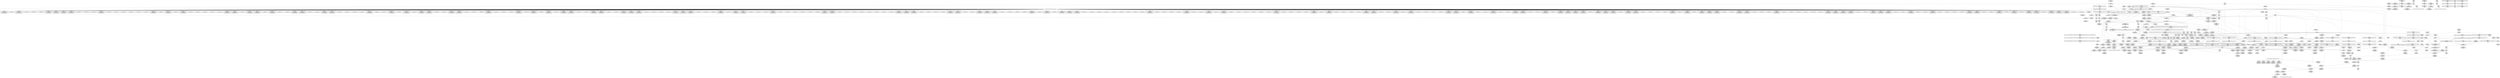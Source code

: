 digraph {
	CE0x41b6590 [shape=record,shape=Mrecord,label="{CE0x41b6590|i64*_getelementptr_inbounds_(_2_x_i64_,_2_x_i64_*___llvm_gcov_ctr21,_i64_0,_i64_0)|*Constant*|*SummSink*}"]
	CE0x4125b50 [shape=record,shape=Mrecord,label="{CE0x4125b50|864:_%struct.xfrm_sec_ctx*,_:_CRE_183,184_}"]
	CE0x4139220 [shape=record,shape=Mrecord,label="{CE0x4139220|864:_%struct.xfrm_sec_ctx*,_:_CRE_706,707_}"]
	CE0x4169600 [shape=record,shape=Mrecord,label="{CE0x4169600|selinux_xfrm_delete:tmp16|security/selinux/xfrm.c,142|*SummSink*}"]
	CE0x412a820 [shape=record,shape=Mrecord,label="{CE0x412a820|864:_%struct.xfrm_sec_ctx*,_:_CRE_216,220_|*MultipleSource*|security/selinux/xfrm.c,394|Function::selinux_xfrm_state_delete&Arg::x::}"]
	CE0x417c970 [shape=record,shape=Mrecord,label="{CE0x417c970|%struct.xfrm_sec_ctx*_null|*Constant*}"]
	CE0x4125950 [shape=record,shape=Mrecord,label="{CE0x4125950|864:_%struct.xfrm_sec_ctx*,_:_CRE_166,167_}"]
	CE0x416c170 [shape=record,shape=Mrecord,label="{CE0x416c170|selinux_xfrm_delete:tmp9|security/selinux/xfrm.c,142|*SummSink*}"]
	CE0x41255e0 [shape=record,shape=Mrecord,label="{CE0x41255e0|selinux_xfrm_state_delete:tmp1|*SummSink*}"]
	CE0x412c8f0 [shape=record,shape=Mrecord,label="{CE0x412c8f0|864:_%struct.xfrm_sec_ctx*,_:_CRE_178,179_}"]
	CE0x4125cd0 [shape=record,shape=Mrecord,label="{CE0x4125cd0|864:_%struct.xfrm_sec_ctx*,_:_CRE_185,186_}"]
	CE0x5ec2c40 [shape=record,shape=Mrecord,label="{CE0x5ec2c40|864:_%struct.xfrm_sec_ctx*,_:_CRE_100,101_}"]
	CE0x418cb00 [shape=record,shape=Mrecord,label="{CE0x418cb00|avc_has_perm:entry}"]
	CE0x4139b40 [shape=record,shape=Mrecord,label="{CE0x4139b40|864:_%struct.xfrm_sec_ctx*,_:_CRE_728,736_|*MultipleSource*|security/selinux/xfrm.c,394|Function::selinux_xfrm_state_delete&Arg::x::}"]
	CE0x4152c70 [shape=record,shape=Mrecord,label="{CE0x4152c70|%struct.task_struct.1015*_(%struct.task_struct.1015**)*_asm_movq_%gs:$_1:P_,$0_,_r,im,_dirflag_,_fpsr_,_flags_|*SummSink*}"]
	CE0x4129270 [shape=record,shape=Mrecord,label="{CE0x4129270|864:_%struct.xfrm_sec_ctx*,_:_CRE_131,132_}"]
	CE0x4156370 [shape=record,shape=Mrecord,label="{CE0x4156370|selinux_xfrm_delete:if.end7|*SummSink*}"]
	CE0x414b220 [shape=record,shape=Mrecord,label="{CE0x414b220|_ret_i32_%call,_!dbg_!27714|security/selinux/xfrm.c,394|*SummSink*}"]
	CE0x416db60 [shape=record,shape=Mrecord,label="{CE0x416db60|i1_true|*Constant*}"]
	CE0x412f340 [shape=record,shape=Mrecord,label="{CE0x412f340|864:_%struct.xfrm_sec_ctx*,_:_CRE_360,368_|*MultipleSource*|security/selinux/xfrm.c,394|Function::selinux_xfrm_state_delete&Arg::x::}"]
	CE0x4138cc0 [shape=record,shape=Mrecord,label="{CE0x4138cc0|864:_%struct.xfrm_sec_ctx*,_:_CRE_699,700_}"]
	CE0x4142c20 [shape=record,shape=Mrecord,label="{CE0x4142c20|864:_%struct.xfrm_sec_ctx*,_:_CRE_191,192_}"]
	CE0x413ae50 [shape=record,shape=Mrecord,label="{CE0x413ae50|COLLAPSED:_GCMRE___llvm_gcov_ctr25_internal_global_15_x_i64_zeroinitializer:_elem_0:default:}"]
	CE0x41390e0 [shape=record,shape=Mrecord,label="{CE0x41390e0|864:_%struct.xfrm_sec_ctx*,_:_CRE_705,706_}"]
	CE0x4117de0 [shape=record,shape=Mrecord,label="{CE0x4117de0|864:_%struct.xfrm_sec_ctx*,_:_CRE_11,12_}"]
	CE0x414dd90 [shape=record,shape=Mrecord,label="{CE0x414dd90|i32_22|*Constant*|*SummSink*}"]
	CE0x4145ab0 [shape=record,shape=Mrecord,label="{CE0x4145ab0|_call_void_mcount()_#3|*SummSource*}"]
	CE0x4133000 [shape=record,shape=Mrecord,label="{CE0x4133000|selinux_xfrm_delete:tmp15|security/selinux/xfrm.c,142}"]
	CE0x416d9c0 [shape=record,shape=Mrecord,label="{CE0x416d9c0|i64*_getelementptr_inbounds_(_15_x_i64_,_15_x_i64_*___llvm_gcov_ctr25,_i64_0,_i64_6)|*Constant*|*SummSink*}"]
	CE0x418bf50 [shape=record,shape=Mrecord,label="{CE0x418bf50|selinux_xfrm_delete:tmp31|*LoadInst*|security/selinux/xfrm.c,147|*SummSink*}"]
	CE0x4169d30 [shape=record,shape=Mrecord,label="{CE0x4169d30|_call_void_lockdep_rcu_suspicious(i8*_getelementptr_inbounds_(_24_x_i8_,_24_x_i8_*_.str244,_i32_0,_i32_0),_i32_142,_i8*_getelementptr_inbounds_(_45_x_i8_,_45_x_i8_*_.str1245,_i32_0,_i32_0))_#10,_!dbg_!27729|security/selinux/xfrm.c,142|*SummSource*}"]
	CE0x417e150 [shape=record,shape=Mrecord,label="{CE0x417e150|selinux_xfrm_delete:tmp21|security/selinux/xfrm.c,142}"]
	CE0x4150730 [shape=record,shape=Mrecord,label="{CE0x4150730|864:_%struct.xfrm_sec_ctx*,_:_CRE_776,784_|*MultipleSource*|security/selinux/xfrm.c,394|Function::selinux_xfrm_state_delete&Arg::x::}"]
	CE0x411fa10 [shape=record,shape=Mrecord,label="{CE0x411fa10|selinux_xfrm_state_delete:tmp2|*SummSource*}"]
	CE0x412d140 [shape=record,shape=Mrecord,label="{CE0x412d140|selinux_xfrm_state_delete:tmp3|*SummSource*}"]
	CE0x416aa50 [shape=record,shape=Mrecord,label="{CE0x416aa50|i64_2|*Constant*|*SummSource*}"]
	CE0x4139f10 [shape=record,shape=Mrecord,label="{CE0x4139f10|864:_%struct.xfrm_sec_ctx*,_:_CRE_744,752_|*MultipleSource*|security/selinux/xfrm.c,394|Function::selinux_xfrm_state_delete&Arg::x::}"]
	CE0x418b9d0 [shape=record,shape=Mrecord,label="{CE0x418b9d0|4:_i32,_:_CRE_4,8_|*MultipleSource*|*LoadInst*|security/selinux/xfrm.c,394|security/selinux/xfrm.c,147|Function::selinux_xfrm_delete&Arg::ctx::}"]
	CE0x4152060 [shape=record,shape=Mrecord,label="{CE0x4152060|selinux_xfrm_state_delete:tmp4|*LoadInst*|security/selinux/xfrm.c,394|*SummSource*}"]
	CE0x413c160 [shape=record,shape=Mrecord,label="{CE0x413c160|selinux_xfrm_delete:do.end|*SummSource*}"]
	CE0x4126200 [shape=record,shape=Mrecord,label="{CE0x4126200|_call_void_lockdep_rcu_suspicious(i8*_getelementptr_inbounds_(_24_x_i8_,_24_x_i8_*_.str244,_i32_0,_i32_0),_i32_142,_i8*_getelementptr_inbounds_(_45_x_i8_,_45_x_i8_*_.str1245,_i32_0,_i32_0))_#10,_!dbg_!27729|security/selinux/xfrm.c,142}"]
	CE0x4117150 [shape=record,shape=Mrecord,label="{CE0x4117150|864:_%struct.xfrm_sec_ctx*,_:_CRE_103,104_}"]
	CE0x4152630 [shape=record,shape=Mrecord,label="{CE0x4152630|selinux_xfrm_delete:tmp3}"]
	CE0x4168ea0 [shape=record,shape=Mrecord,label="{CE0x4168ea0|avc_has_perm:auditdata|Function::avc_has_perm&Arg::auditdata::|*SummSink*}"]
	CE0x5501330 [shape=record,shape=Mrecord,label="{CE0x5501330|864:_%struct.xfrm_sec_ctx*,_:_CRE_89,90_}"]
	CE0x41512d0 [shape=record,shape=Mrecord,label="{CE0x41512d0|864:_%struct.xfrm_sec_ctx*,_:_CRE_824,832_|*MultipleSource*|security/selinux/xfrm.c,394|Function::selinux_xfrm_state_delete&Arg::x::}"]
	CE0x4145df0 [shape=record,shape=Mrecord,label="{CE0x4145df0|_ret_%struct.task_struct.1015*_%tmp4,_!dbg_!27714|./arch/x86/include/asm/current.h,14|*SummSource*}"]
	CE0x413a770 [shape=record,shape=Mrecord,label="{CE0x413a770|864:_%struct.xfrm_sec_ctx*,_:_CRE_150,151_}"]
	CE0x4127c80 [shape=record,shape=Mrecord,label="{CE0x4127c80|864:_%struct.xfrm_sec_ctx*,_:_CRE_408,416_|*MultipleSource*|security/selinux/xfrm.c,394|Function::selinux_xfrm_state_delete&Arg::x::}"]
	CE0x416a820 [shape=record,shape=Mrecord,label="{CE0x416a820|selinux_xfrm_delete:tmp4|security/selinux/xfrm.c,142|*SummSink*}"]
	CE0x414b760 [shape=record,shape=Mrecord,label="{CE0x414b760|i64_0|*Constant*|*SummSink*}"]
	CE0x418be30 [shape=record,shape=Mrecord,label="{CE0x418be30|selinux_xfrm_delete:tmp31|*LoadInst*|security/selinux/xfrm.c,147|*SummSource*}"]
	CE0x413e960 [shape=record,shape=Mrecord,label="{CE0x413e960|864:_%struct.xfrm_sec_ctx*,_:_CRE_128,129_}"]
	CE0x416c4f0 [shape=record,shape=Mrecord,label="{CE0x416c4f0|i64_5|*Constant*|*SummSink*}"]
	CE0x413dca0 [shape=record,shape=Mrecord,label="{CE0x413dca0|864:_%struct.xfrm_sec_ctx*,_:_CRE_283,284_}"]
	CE0x4142bb0 [shape=record,shape=Mrecord,label="{CE0x4142bb0|864:_%struct.xfrm_sec_ctx*,_:_CRE_190,191_}"]
	"CONST[source:0(mediator),value:2(dynamic)][purpose:{subject}][SrcIdx:3]"
	CE0x415c690 [shape=record,shape=Mrecord,label="{CE0x415c690|864:_%struct.xfrm_sec_ctx*,_:_CRE_119,120_}"]
	CE0x4126a80 [shape=record,shape=Mrecord,label="{CE0x4126a80|864:_%struct.xfrm_sec_ctx*,_:_CRE_480,484_|*MultipleSource*|security/selinux/xfrm.c,394|Function::selinux_xfrm_state_delete&Arg::x::}"]
	CE0x41232b0 [shape=record,shape=Mrecord,label="{CE0x41232b0|i32_0|*Constant*}"]
	CE0x412e6f0 [shape=record,shape=Mrecord,label="{CE0x412e6f0|selinux_xfrm_state_delete:security|security/selinux/xfrm.c,394|*SummSink*}"]
	CE0x413bf30 [shape=record,shape=Mrecord,label="{CE0x413bf30|selinux_xfrm_delete:if.end|*SummSource*}"]
	CE0x4128b60 [shape=record,shape=Mrecord,label="{CE0x4128b60|864:_%struct.xfrm_sec_ctx*,_:_CRE_292,296_|*MultipleSource*|security/selinux/xfrm.c,394|Function::selinux_xfrm_state_delete&Arg::x::}"]
	CE0x41405a0 [shape=record,shape=Mrecord,label="{CE0x41405a0|864:_%struct.xfrm_sec_ctx*,_:_CRE_13,14_}"]
	CE0x41465f0 [shape=record,shape=Mrecord,label="{CE0x41465f0|selinux_xfrm_delete:cred|security/selinux/xfrm.c,142}"]
	CE0x41366e0 [shape=record,shape=Mrecord,label="{CE0x41366e0|GLOBAL:__llvm_gcov_ctr25|Global_var:__llvm_gcov_ctr25|*SummSink*}"]
	CE0x56e2060 [shape=record,shape=Mrecord,label="{CE0x56e2060|864:_%struct.xfrm_sec_ctx*,_:_CRE_208,212_|*MultipleSource*|security/selinux/xfrm.c,394|Function::selinux_xfrm_state_delete&Arg::x::}"]
	CE0x4120cc0 [shape=record,shape=Mrecord,label="{CE0x4120cc0|864:_%struct.xfrm_sec_ctx*,_:_CRE_132,133_}"]
	CE0x41a7fb0 [shape=record,shape=Mrecord,label="{CE0x41a7fb0|get_current227:tmp3|*SummSink*}"]
	CE0x4166d80 [shape=record,shape=Mrecord,label="{CE0x4166d80|i64*_getelementptr_inbounds_(_15_x_i64_,_15_x_i64_*___llvm_gcov_ctr25,_i64_0,_i64_9)|*Constant*|*SummSink*}"]
	CE0x412bee0 [shape=record,shape=Mrecord,label="{CE0x412bee0|864:_%struct.xfrm_sec_ctx*,_:_CRE_187,188_}"]
	CE0x4124db0 [shape=record,shape=Mrecord,label="{CE0x4124db0|864:_%struct.xfrm_sec_ctx*,_:_CRE_528,536_|*MultipleSource*|security/selinux/xfrm.c,394|Function::selinux_xfrm_state_delete&Arg::x::}"]
	CE0x413c8b0 [shape=record,shape=Mrecord,label="{CE0x413c8b0|i64*_getelementptr_inbounds_(_15_x_i64_,_15_x_i64_*___llvm_gcov_ctr25,_i64_0,_i64_0)|*Constant*}"]
	CE0x413c0c0 [shape=record,shape=Mrecord,label="{CE0x413c0c0|selinux_xfrm_delete:do.end}"]
	CE0x416a1c0 [shape=record,shape=Mrecord,label="{CE0x416a1c0|selinux_xfrm_delete:tmp|*SummSink*}"]
	CE0x418c890 [shape=record,shape=Mrecord,label="{CE0x418c890|selinux_xfrm_delete:call8|security/selinux/xfrm.c,147|*SummSink*}"]
	CE0x41348b0 [shape=record,shape=Mrecord,label="{CE0x41348b0|864:_%struct.xfrm_sec_ctx*,_:_CRE_143,144_}"]
	CE0x416bb10 [shape=record,shape=Mrecord,label="{CE0x416bb10|selinux_xfrm_delete:tmp12|security/selinux/xfrm.c,142|*SummSink*}"]
	CE0x4169020 [shape=record,shape=Mrecord,label="{CE0x4169020|_ret_i32_%retval.0,_!dbg_!27728|security/selinux/avc.c,775}"]
	CE0x41452c0 [shape=record,shape=Mrecord,label="{CE0x41452c0|864:_%struct.xfrm_sec_ctx*,_:_CRE_19,20_}"]
	CE0x417e2d0 [shape=record,shape=Mrecord,label="{CE0x417e2d0|selinux_xfrm_delete:tmp21|security/selinux/xfrm.c,142|*SummSink*}"]
	CE0x4175630 [shape=record,shape=Mrecord,label="{CE0x4175630|4:_i32,_:_CR_12,16_|*MultipleSource*|security/selinux/xfrm.c,142|security/selinux/xfrm.c,142|security/selinux/xfrm.c,147}"]
	CE0x414ac20 [shape=record,shape=Mrecord,label="{CE0x414ac20|avc_has_perm:requested|Function::avc_has_perm&Arg::requested::|*SummSource*}"]
	CE0x414fd10 [shape=record,shape=Mrecord,label="{CE0x414fd10|i64_4|*Constant*|*SummSource*}"]
	CE0x4124900 [shape=record,shape=Mrecord,label="{CE0x4124900|864:_%struct.xfrm_sec_ctx*,_:_CRE_504,512_|*MultipleSource*|security/selinux/xfrm.c,394|Function::selinux_xfrm_state_delete&Arg::x::}"]
	CE0x414bae0 [shape=record,shape=Mrecord,label="{CE0x414bae0|selinux_xfrm_delete:tmp5|security/selinux/xfrm.c,142}"]
	CE0x414b870 [shape=record,shape=Mrecord,label="{CE0x414b870|selinux_xfrm_delete:tmp5|security/selinux/xfrm.c,142|*SummSink*}"]
	CE0x414faf0 [shape=record,shape=Mrecord,label="{CE0x414faf0|selinux_xfrm_delete:tobool1|security/selinux/xfrm.c,142|*SummSink*}"]
	CE0x417ce20 [shape=record,shape=Mrecord,label="{CE0x417ce20|selinux_xfrm_delete:tmp24|security/selinux/xfrm.c,144}"]
	CE0x4123a30 [shape=record,shape=Mrecord,label="{CE0x4123a30|864:_%struct.xfrm_sec_ctx*,_:_CRE_200,202_|*MultipleSource*|security/selinux/xfrm.c,394|Function::selinux_xfrm_state_delete&Arg::x::}"]
	CE0x414d0a0 [shape=record,shape=Mrecord,label="{CE0x414d0a0|GLOBAL:get_current227|*Constant*|*SummSink*}"]
	CE0x413ea70 [shape=record,shape=Mrecord,label="{CE0x413ea70|864:_%struct.xfrm_sec_ctx*,_:_CRE_129,130_}"]
	CE0x4169430 [shape=record,shape=Mrecord,label="{CE0x4169430|selinux_xfrm_delete:tmp16|security/selinux/xfrm.c,142}"]
	CE0x4136150 [shape=record,shape=Mrecord,label="{CE0x4136150|selinux_xfrm_delete:tmp4|security/selinux/xfrm.c,142}"]
	CE0x412dae0 [shape=record,shape=Mrecord,label="{CE0x412dae0|i64*_getelementptr_inbounds_(_2_x_i64_,_2_x_i64_*___llvm_gcov_ctr21,_i64_0,_i64_1)|*Constant*}"]
	CE0x4117210 [shape=record,shape=Mrecord,label="{CE0x4117210|864:_%struct.xfrm_sec_ctx*,_:_CRE_104,105_}"]
	CE0x413d060 [shape=record,shape=Mrecord,label="{CE0x413d060|864:_%struct.xfrm_sec_ctx*,_:_CRE_224,228_|*MultipleSource*|security/selinux/xfrm.c,394|Function::selinux_xfrm_state_delete&Arg::x::}"]
	CE0x4122d50 [shape=record,shape=Mrecord,label="{CE0x4122d50|selinux_xfrm_state_delete:security|security/selinux/xfrm.c,394}"]
	CE0x414b050 [shape=record,shape=Mrecord,label="{CE0x414b050|_ret_i32_%call,_!dbg_!27714|security/selinux/xfrm.c,394|*SummSource*}"]
	CE0x41496e0 [shape=record,shape=Mrecord,label="{CE0x41496e0|i32_4|*Constant*|*SummSource*}"]
	CE0x418aeb0 [shape=record,shape=Mrecord,label="{CE0x418aeb0|selinux_xfrm_delete:ctx_sid|security/selinux/xfrm.c,147|*SummSource*}"]
	CE0x4176960 [shape=record,shape=Mrecord,label="{CE0x4176960|selinux_xfrm_delete:tmp27|security/selinux/xfrm.c,145|*SummSource*}"]
	CE0x4175f00 [shape=record,shape=Mrecord,label="{CE0x4175f00|i32_3|*Constant*|*SummSource*}"]
	CE0x414e4a0 [shape=record,shape=Mrecord,label="{CE0x414e4a0|selinux_xfrm_delete:security|security/selinux/xfrm.c,142|*SummSink*}"]
	CE0x41393c0 [shape=record,shape=Mrecord,label="{CE0x41393c0|864:_%struct.xfrm_sec_ctx*,_:_CRE_709,710_}"]
	CE0x4126ff0 [shape=record,shape=Mrecord,label="{CE0x4126ff0|864:_%struct.xfrm_sec_ctx*,_:_CRE_496,504_|*MultipleSource*|security/selinux/xfrm.c,394|Function::selinux_xfrm_state_delete&Arg::x::}"]
	CE0x416e5d0 [shape=record,shape=Mrecord,label="{CE0x416e5d0|selinux_xfrm_delete:tmp14|security/selinux/xfrm.c,142|*SummSource*}"]
	CE0x41694a0 [shape=record,shape=Mrecord,label="{CE0x41694a0|selinux_xfrm_delete:tmp16|security/selinux/xfrm.c,142|*SummSource*}"]
	CE0x412ebe0 [shape=record,shape=Mrecord,label="{CE0x412ebe0|864:_%struct.xfrm_sec_ctx*,_:_CRE_328,336_|*MultipleSource*|security/selinux/xfrm.c,394|Function::selinux_xfrm_state_delete&Arg::x::}"]
	CE0x4150b10 [shape=record,shape=Mrecord,label="{CE0x4150b10|864:_%struct.xfrm_sec_ctx*,_:_CRE_792,800_|*MultipleSource*|security/selinux/xfrm.c,394|Function::selinux_xfrm_state_delete&Arg::x::}"]
	CE0x4150920 [shape=record,shape=Mrecord,label="{CE0x4150920|864:_%struct.xfrm_sec_ctx*,_:_CRE_784,788_|*MultipleSource*|security/selinux/xfrm.c,394|Function::selinux_xfrm_state_delete&Arg::x::}"]
	CE0x41287a0 [shape=record,shape=Mrecord,label="{CE0x41287a0|864:_%struct.xfrm_sec_ctx*,_:_CRE_290,291_}"]
	CE0x4136a30 [shape=record,shape=Mrecord,label="{CE0x4136a30|selinux_xfrm_delete:tmp29|security/selinux/xfrm.c,147|*SummSource*}"]
	CE0x41514c0 [shape=record,shape=Mrecord,label="{CE0x41514c0|864:_%struct.xfrm_sec_ctx*,_:_CRE_832,840_|*MultipleSource*|security/selinux/xfrm.c,394|Function::selinux_xfrm_state_delete&Arg::x::}"]
	CE0x4137dc0 [shape=record,shape=Mrecord,label="{CE0x4137dc0|864:_%struct.xfrm_sec_ctx*,_:_CRE_648,656_|*MultipleSource*|security/selinux/xfrm.c,394|Function::selinux_xfrm_state_delete&Arg::x::}"]
	CE0x4152250 [shape=record,shape=Mrecord,label="{CE0x4152250|selinux_xfrm_state_delete:tmp4|*LoadInst*|security/selinux/xfrm.c,394|*SummSink*}"]
	CE0x412ff00 [shape=record,shape=Mrecord,label="{CE0x412ff00|i64*_getelementptr_inbounds_(_15_x_i64_,_15_x_i64_*___llvm_gcov_ctr25,_i64_0,_i64_1)|*Constant*}"]
	CE0x417f030 [shape=record,shape=Mrecord,label="{CE0x417f030|selinux_xfrm_delete:tmp22|security/selinux/xfrm.c,144|*SummSink*}"]
	CE0x418d5c0 [shape=record,shape=Mrecord,label="{CE0x418d5c0|avc_has_perm:ssid|Function::avc_has_perm&Arg::ssid::|*SummSink*}"]
	CE0x412e820 [shape=record,shape=Mrecord,label="{CE0x412e820|864:_%struct.xfrm_sec_ctx*,_:_CRE_312,320_|*MultipleSource*|security/selinux/xfrm.c,394|Function::selinux_xfrm_state_delete&Arg::x::}"]
	CE0x41590d0 [shape=record,shape=Mrecord,label="{CE0x41590d0|864:_%struct.xfrm_sec_ctx*,_:_CRE_127,128_}"]
	CE0x412f780 [shape=record,shape=Mrecord,label="{CE0x412f780|selinux_xfrm_delete:land.lhs.true2|*SummSink*}"]
	CE0x417e710 [shape=record,shape=Mrecord,label="{CE0x417e710|i64_11|*Constant*}"]
	CE0x412dfa0 [shape=record,shape=Mrecord,label="{CE0x412dfa0|get_current227:tmp|*SummSink*}"]
	CE0x4138390 [shape=record,shape=Mrecord,label="{CE0x4138390|864:_%struct.xfrm_sec_ctx*,_:_CRE_672,680_|*MultipleSource*|security/selinux/xfrm.c,394|Function::selinux_xfrm_state_delete&Arg::x::}"]
	CE0x418d940 [shape=record,shape=Mrecord,label="{CE0x418d940|_ret_i32_%retval.0,_!dbg_!27728|security/selinux/avc.c,775|*SummSink*}"]
	CE0x4127a90 [shape=record,shape=Mrecord,label="{CE0x4127a90|864:_%struct.xfrm_sec_ctx*,_:_CRE_400,408_|*MultipleSource*|security/selinux/xfrm.c,394|Function::selinux_xfrm_state_delete&Arg::x::}"]
	CE0x418e6f0 [shape=record,shape=Mrecord,label="{CE0x418e6f0|i64*_getelementptr_inbounds_(_2_x_i64_,_2_x_i64_*___llvm_gcov_ctr21,_i64_0,_i64_0)|*Constant*}"]
	CE0x4164210 [shape=record,shape=Mrecord,label="{CE0x4164210|selinux_xfrm_delete:entry|*SummSource*}"]
	CE0x415fbb0 [shape=record,shape=Mrecord,label="{CE0x415fbb0|864:_%struct.xfrm_sec_ctx*,_:_CRE_115,116_}"]
	CE0x4120680 [shape=record,shape=Mrecord,label="{CE0x4120680|864:_%struct.xfrm_sec_ctx*,_:_CRE_16,17_}"]
	CE0x417f660 [shape=record,shape=Mrecord,label="{CE0x417f660|selinux_xfrm_delete:tmp23|security/selinux/xfrm.c,144|*SummSource*}"]
	CE0x4136f00 [shape=record,shape=Mrecord,label="{CE0x4136f00|i32_1|*Constant*|*SummSink*}"]
	CE0x415d790 [shape=record,shape=Mrecord,label="{CE0x415d790|864:_%struct.xfrm_sec_ctx*,_:_CRE_120,121_}"]
	CE0x412b050 [shape=record,shape=Mrecord,label="{CE0x412b050|864:_%struct.xfrm_sec_ctx*,_:_CRE_21,22_}"]
	CE0x412f530 [shape=record,shape=Mrecord,label="{CE0x412f530|864:_%struct.xfrm_sec_ctx*,_:_CRE_368,376_|*MultipleSource*|security/selinux/xfrm.c,394|Function::selinux_xfrm_state_delete&Arg::x::}"]
	CE0x4167760 [shape=record,shape=Mrecord,label="{CE0x4167760|selinux_xfrm_delete:tmp18|security/selinux/xfrm.c,142}"]
	CE0x57dbed0 [shape=record,shape=Mrecord,label="{CE0x57dbed0|864:_%struct.xfrm_sec_ctx*,_:_CRE_91,92_}"]
	CE0x41229e0 [shape=record,shape=Mrecord,label="{CE0x41229e0|i32_0|*Constant*|*SummSink*}"]
	CE0x41245a0 [shape=record,shape=Mrecord,label="{CE0x41245a0|864:_%struct.xfrm_sec_ctx*,_:_CRE_464,472_|*MultipleSource*|security/selinux/xfrm.c,394|Function::selinux_xfrm_state_delete&Arg::x::}"]
	CE0x412bc80 [shape=record,shape=Mrecord,label="{CE0x412bc80|864:_%struct.xfrm_sec_ctx*,_:_CRE_77,78_}"]
	CE0x413c7b0 [shape=record,shape=Mrecord,label="{CE0x413c7b0|selinux_xfrm_delete:land.lhs.true|*SummSink*}"]
	CE0x4147040 [shape=record,shape=Mrecord,label="{CE0x4147040|864:_%struct.xfrm_sec_ctx*,_:_CRE_552,560_|*MultipleSource*|security/selinux/xfrm.c,394|Function::selinux_xfrm_state_delete&Arg::x::}"]
	CE0x4121540 [shape=record,shape=Mrecord,label="{CE0x4121540|selinux_xfrm_state_delete:x|Function::selinux_xfrm_state_delete&Arg::x::|*SummSource*}"]
	CE0x413bdb0 [shape=record,shape=Mrecord,label="{CE0x413bdb0|864:_%struct.xfrm_sec_ctx*,_:_CRE_40,48_|*MultipleSource*|security/selinux/xfrm.c,394|Function::selinux_xfrm_state_delete&Arg::x::}"]
	CE0x413b3c0 [shape=record,shape=Mrecord,label="{CE0x413b3c0|i32_40|*Constant*|*SummSource*}"]
	CE0x411e500 [shape=record,shape=Mrecord,label="{CE0x411e500|selinux_xfrm_state_delete:entry}"]
	CE0x412a0d0 [shape=record,shape=Mrecord,label="{CE0x412a0d0|864:_%struct.xfrm_sec_ctx*,_:_CRE_156,157_|*MultipleSource*|security/selinux/xfrm.c,394|Function::selinux_xfrm_state_delete&Arg::x::}"]
	CE0x418d720 [shape=record,shape=Mrecord,label="{CE0x418d720|avc_has_perm:auditdata|Function::avc_has_perm&Arg::auditdata::|*SummSource*}"]
	CE0x415d850 [shape=record,shape=Mrecord,label="{CE0x415d850|864:_%struct.xfrm_sec_ctx*,_:_CRE_116,117_}"]
	CE0x4164340 [shape=record,shape=Mrecord,label="{CE0x4164340|_ret_i32_%retval.0,_!dbg_!27751|security/selinux/xfrm.c,150}"]
	CE0x4156450 [shape=record,shape=Mrecord,label="{CE0x4156450|selinux_xfrm_delete:bb|*SummSource*}"]
	CE0x4146b50 [shape=record,shape=Mrecord,label="{CE0x4146b50|i32_22|*Constant*}"]
	CE0x414ab10 [shape=record,shape=Mrecord,label="{CE0x414ab10|avc_has_perm:requested|Function::avc_has_perm&Arg::requested::}"]
	CE0x415fd30 [shape=record,shape=Mrecord,label="{CE0x415fd30|864:_%struct.xfrm_sec_ctx*,_:_CRE_112,113_}"]
	CE0x4165840 [shape=record,shape=Mrecord,label="{CE0x4165840|GLOBAL:lockdep_rcu_suspicious|*Constant*|*SummSink*}"]
	CE0x4117ff0 [shape=record,shape=Mrecord,label="{CE0x4117ff0|i32_0|*Constant*|*SummSource*}"]
	CE0x41296f0 [shape=record,shape=Mrecord,label="{CE0x41296f0|selinux_xfrm_delete:tmp7|security/selinux/xfrm.c,142|*SummSource*}"]
	CE0x4126e00 [shape=record,shape=Mrecord,label="{CE0x4126e00|864:_%struct.xfrm_sec_ctx*,_:_CRE_488,492_|*MultipleSource*|security/selinux/xfrm.c,394|Function::selinux_xfrm_state_delete&Arg::x::}"]
	CE0x414caf0 [shape=record,shape=Mrecord,label="{CE0x414caf0|selinux_xfrm_delete:call4|security/selinux/xfrm.c,142|*SummSink*}"]
	CE0x4146660 [shape=record,shape=Mrecord,label="{CE0x4146660|COLLAPSED:_GCMRE_current_task_external_global_%struct.task_struct*:_elem_0::|security/selinux/xfrm.c,142}"]
	CE0x4124fa0 [shape=record,shape=Mrecord,label="{CE0x4124fa0|864:_%struct.xfrm_sec_ctx*,_:_CRE_536,544_|*MultipleSource*|security/selinux/xfrm.c,394|Function::selinux_xfrm_state_delete&Arg::x::}"]
	CE0x41288e0 [shape=record,shape=Mrecord,label="{CE0x41288e0|864:_%struct.xfrm_sec_ctx*,_:_CRE_291,292_}"]
	CE0x5633d60 [shape=record,shape=Mrecord,label="{CE0x5633d60|864:_%struct.xfrm_sec_ctx*,_:_CRE_18,19_}"]
	CE0x4117590 [shape=record,shape=Mrecord,label="{CE0x4117590|selinux_xfrm_state_delete:tmp}"]
	CE0x413eeb0 [shape=record,shape=Mrecord,label="{CE0x413eeb0|864:_%struct.xfrm_sec_ctx*,_:_CRE_144,145_}"]
	CE0x413ade0 [shape=record,shape=Mrecord,label="{CE0x413ade0|selinux_xfrm_delete:tmp}"]
	CE0x4123720 [shape=record,shape=Mrecord,label="{CE0x4123720|864:_%struct.xfrm_sec_ctx*,_:_CRE_196,198_|*MultipleSource*|security/selinux/xfrm.c,394|Function::selinux_xfrm_state_delete&Arg::x::}"]
	CE0x4142480 [shape=record,shape=Mrecord,label="{CE0x4142480|864:_%struct.xfrm_sec_ctx*,_:_CRE_179,180_}"]
	CE0x41a7df0 [shape=record,shape=Mrecord,label="{CE0x41a7df0|get_current227:tmp2|*SummSink*}"]
	CE0x417d720 [shape=record,shape=Mrecord,label="{CE0x417d720|selinux_xfrm_delete:tmp25|security/selinux/xfrm.c,144|*SummSink*}"]
	CE0x4137010 [shape=record,shape=Mrecord,label="{CE0x4137010|selinux_xfrm_delete:sid|security/selinux/xfrm.c,147|*SummSink*}"]
	CE0x412b2f0 [shape=record,shape=Mrecord,label="{CE0x412b2f0|864:_%struct.xfrm_sec_ctx*,_:_CRE_85,86_}"]
	CE0x412b3b0 [shape=record,shape=Mrecord,label="{CE0x412b3b0|864:_%struct.xfrm_sec_ctx*,_:_CRE_86,87_}"]
	CE0x4131d60 [shape=record,shape=Mrecord,label="{CE0x4131d60|selinux_xfrm_delete:sid|security/selinux/xfrm.c,147}"]
	CE0x4132ca0 [shape=record,shape=Mrecord,label="{CE0x4132ca0|i64*_getelementptr_inbounds_(_15_x_i64_,_15_x_i64_*___llvm_gcov_ctr25,_i64_0,_i64_8)|*Constant*}"]
	CE0x4152440 [shape=record,shape=Mrecord,label="{CE0x4152440|selinux_xfrm_state_delete:call|security/selinux/xfrm.c,394|*SummSource*}"]
	CE0x4156540 [shape=record,shape=Mrecord,label="{CE0x4156540|_ret_i32_%call,_!dbg_!27714|security/selinux/xfrm.c,394}"]
	CE0x4150030 [shape=record,shape=Mrecord,label="{CE0x4150030|i64_4|*Constant*|*SummSink*}"]
	CE0x416a9e0 [shape=record,shape=Mrecord,label="{CE0x416a9e0|i64_2|*Constant*}"]
	CE0x413e570 [shape=record,shape=Mrecord,label="{CE0x413e570|864:_%struct.xfrm_sec_ctx*,_:_CRE_73,74_}"]
	CE0x418d520 [shape=record,shape=Mrecord,label="{CE0x418d520|avc_has_perm:ssid|Function::avc_has_perm&Arg::ssid::|*SummSource*}"]
	CE0x4128a20 [shape=record,shape=Mrecord,label="{CE0x4128a20|864:_%struct.xfrm_sec_ctx*,_:_CRE_696,697_}"]
	CE0x41346a0 [shape=record,shape=Mrecord,label="{CE0x41346a0|864:_%struct.xfrm_sec_ctx*,_:_CRE_136,137_}"]
	CE0x4190280 [shape=record,shape=Mrecord,label="{CE0x4190280|selinux_xfrm_delete:retval.0|*SummSource*}"]
	CE0x414b4b0 [shape=record,shape=Mrecord,label="{CE0x414b4b0|selinux_xfrm_delete:return|*SummSource*}"]
	CE0x4151c80 [shape=record,shape=Mrecord,label="{CE0x4151c80|864:_%struct.xfrm_sec_ctx*,_:_CRE_864,872_|*MultipleSource*|security/selinux/xfrm.c,394|Function::selinux_xfrm_state_delete&Arg::x::}"]
	CE0x4152b90 [shape=record,shape=Mrecord,label="{CE0x4152b90|%struct.task_struct.1015*_(%struct.task_struct.1015**)*_asm_movq_%gs:$_1:P_,$0_,_r,im,_dirflag_,_fpsr_,_flags_|*SummSource*}"]
	CE0x412ea10 [shape=record,shape=Mrecord,label="{CE0x412ea10|864:_%struct.xfrm_sec_ctx*,_:_CRE_320,328_|*MultipleSource*|security/selinux/xfrm.c,394|Function::selinux_xfrm_state_delete&Arg::x::}"]
	CE0x418c5d0 [shape=record,shape=Mrecord,label="{CE0x418c5d0|selinux_xfrm_delete:call8|security/selinux/xfrm.c,147}"]
	CE0x4144aa0 [shape=record,shape=Mrecord,label="{CE0x4144aa0|864:_%struct.xfrm_sec_ctx*,_:_CRE_272,273_|*MultipleSource*|security/selinux/xfrm.c,394|Function::selinux_xfrm_state_delete&Arg::x::}"]
	CE0x414d760 [shape=record,shape=Mrecord,label="{CE0x414d760|i32_78|*Constant*}"]
	CE0x412e3e0 [shape=record,shape=Mrecord,label="{CE0x412e3e0|get_current227:tmp1|*SummSource*}"]
	CE0x4147230 [shape=record,shape=Mrecord,label="{CE0x4147230|864:_%struct.xfrm_sec_ctx*,_:_CRE_560,576_|*MultipleSource*|security/selinux/xfrm.c,394|Function::selinux_xfrm_state_delete&Arg::x::}"]
	CE0x413aec0 [shape=record,shape=Mrecord,label="{CE0x413aec0|selinux_xfrm_delete:tmp|*SummSource*}"]
	CE0x412ac00 [shape=record,shape=Mrecord,label="{CE0x412ac00|_call_void_mcount()_#3|*SummSource*}"]
	CE0x41479d0 [shape=record,shape=Mrecord,label="{CE0x41479d0|864:_%struct.xfrm_sec_ctx*,_:_CRE_608,612_|*MultipleSource*|security/selinux/xfrm.c,394|Function::selinux_xfrm_state_delete&Arg::x::}"]
	CE0x4150470 [shape=record,shape=Mrecord,label="{CE0x4150470|GLOBAL:selinux_xfrm_delete|*Constant*|*SummSource*}"]
	CE0x4123170 [shape=record,shape=Mrecord,label="{CE0x4123170|i64*_getelementptr_inbounds_(_2_x_i64_,_2_x_i64_*___llvm_gcov_ctr13,_i64_0,_i64_0)|*Constant*}"]
	CE0x416f240 [shape=record,shape=Mrecord,label="{CE0x416f240|get_current227:tmp3}"]
	CE0x417d610 [shape=record,shape=Mrecord,label="{CE0x417d610|selinux_xfrm_delete:tmp25|security/selinux/xfrm.c,144|*SummSource*}"]
	CE0x412fc30 [shape=record,shape=Mrecord,label="{CE0x412fc30|selinux_xfrm_delete:tmp1}"]
	CE0x41424f0 [shape=record,shape=Mrecord,label="{CE0x41424f0|864:_%struct.xfrm_sec_ctx*,_:_CRE_170,171_}"]
	CE0x412de30 [shape=record,shape=Mrecord,label="{CE0x412de30|864:_%struct.xfrm_sec_ctx*,_:_CRE_149,150_}"]
	CE0x418cc70 [shape=record,shape=Mrecord,label="{CE0x418cc70|avc_has_perm:entry|*SummSource*}"]
	CE0x417bf50 [shape=record,shape=Mrecord,label="{CE0x417bf50|128:_i8*,_:_CR_128,136_|*MultipleSource*|security/selinux/xfrm.c,142|security/selinux/xfrm.c,142}"]
	CE0x411cd30 [shape=record,shape=Mrecord,label="{CE0x411cd30|selinux_xfrm_state_delete:tmp3}"]
	CE0x4124a90 [shape=record,shape=Mrecord,label="{CE0x4124a90|864:_%struct.xfrm_sec_ctx*,_:_CRE_512,520_|*MultipleSource*|security/selinux/xfrm.c,394|Function::selinux_xfrm_state_delete&Arg::x::}"]
	CE0x4135e60 [shape=record,shape=Mrecord,label="{CE0x4135e60|selinux_xfrm_delete:return}"]
	CE0x4173bb0 [shape=record,shape=Mrecord,label="{CE0x4173bb0|i64*_getelementptr_inbounds_(_15_x_i64_,_15_x_i64_*___llvm_gcov_ctr25,_i64_0,_i64_12)|*Constant*|*SummSink*}"]
	CE0x4153990 [shape=record,shape=Mrecord,label="{CE0x4153990|selinux_xfrm_delete:do.body}"]
	CE0x41491e0 [shape=record,shape=Mrecord,label="{CE0x41491e0|i32_4|*Constant*}"]
	CE0x4123870 [shape=record,shape=Mrecord,label="{CE0x4123870|864:_%struct.xfrm_sec_ctx*,_:_CRE_198,200_|*MultipleSource*|security/selinux/xfrm.c,394|Function::selinux_xfrm_state_delete&Arg::x::}"]
	CE0x4132570 [shape=record,shape=Mrecord,label="{CE0x4132570|selinux_xfrm_delete:tmp14|security/selinux/xfrm.c,142|*SummSink*}"]
	CE0x4145f00 [shape=record,shape=Mrecord,label="{CE0x4145f00|_ret_%struct.task_struct.1015*_%tmp4,_!dbg_!27714|./arch/x86/include/asm/current.h,14|*SummSink*}"]
	CE0x41374b0 [shape=record,shape=Mrecord,label="{CE0x41374b0|GLOBAL:selinux_xfrm_delete.__warned|Global_var:selinux_xfrm_delete.__warned|*SummSource*}"]
	CE0x4142e60 [shape=record,shape=Mrecord,label="{CE0x4142e60|864:_%struct.xfrm_sec_ctx*,_:_CRE_194,196_|*MultipleSource*|security/selinux/xfrm.c,394|Function::selinux_xfrm_state_delete&Arg::x::}"]
	CE0x4122720 [shape=record,shape=Mrecord,label="{CE0x4122720|i64_1|*Constant*|*SummSource*}"]
	CE0x4138ea0 [shape=record,shape=Mrecord,label="{CE0x4138ea0|864:_%struct.xfrm_sec_ctx*,_:_CRE_703,704_}"]
	CE0x412fca0 [shape=record,shape=Mrecord,label="{CE0x412fca0|selinux_xfrm_delete:tmp1|*SummSource*}"]
	CE0x4129800 [shape=record,shape=Mrecord,label="{CE0x4129800|selinux_xfrm_delete:tmp7|security/selinux/xfrm.c,142|*SummSink*}"]
	CE0x4129e20 [shape=record,shape=Mrecord,label="{CE0x4129e20|selinux_xfrm_delete:tobool1|security/selinux/xfrm.c,142}"]
	CE0x413ef70 [shape=record,shape=Mrecord,label="{CE0x413ef70|864:_%struct.xfrm_sec_ctx*,_:_CRE_145,146_}"]
	CE0x418db20 [shape=record,shape=Mrecord,label="{CE0x418db20|i64*_getelementptr_inbounds_(_15_x_i64_,_15_x_i64_*___llvm_gcov_ctr25,_i64_0,_i64_14)|*Constant*}"]
	CE0x4168370 [shape=record,shape=Mrecord,label="{CE0x4168370|4:_i32,_:_CR_8,12_|*MultipleSource*|security/selinux/xfrm.c,142|security/selinux/xfrm.c,142|security/selinux/xfrm.c,147}"]
	CE0x41516b0 [shape=record,shape=Mrecord,label="{CE0x41516b0|864:_%struct.xfrm_sec_ctx*,_:_CRE_840,848_|*MultipleSource*|security/selinux/xfrm.c,394|Function::selinux_xfrm_state_delete&Arg::x::}"]
	CE0x609cb00 [shape=record,shape=Mrecord,label="{CE0x609cb00|864:_%struct.xfrm_sec_ctx*,_:_CRE_94,95_}"]
	CE0x4190ab0 [shape=record,shape=Mrecord,label="{CE0x4190ab0|selinux_xfrm_delete:tmp32|security/selinux/xfrm.c,150|*SummSource*}"]
	CE0x412d9b0 [shape=record,shape=Mrecord,label="{CE0x412d9b0|864:_%struct.xfrm_sec_ctx*,_:_CRE_69,70_}"]
	CE0x41497c0 [shape=record,shape=Mrecord,label="{CE0x41497c0|i32_4|*Constant*|*SummSink*}"]
	CE0x416b620 [shape=record,shape=Mrecord,label="{CE0x416b620|selinux_xfrm_delete:tmp11|security/selinux/xfrm.c,142|*SummSink*}"]
	CE0x412fbc0 [shape=record,shape=Mrecord,label="{CE0x412fbc0|i64_1|*Constant*}"]
	CE0x418df60 [shape=record,shape=Mrecord,label="{CE0x418df60|selinux_xfrm_delete:tmp33|security/selinux/xfrm.c,150}"]
	CE0x4175b60 [shape=record,shape=Mrecord,label="{CE0x4175b60|selinux_xfrm_delete:tmp30|security/selinux/xfrm.c,147}"]
	CE0x41b5920 [shape=record,shape=Mrecord,label="{CE0x41b5920|get_current227:tmp|*SummSource*}"]
	CE0x4147af0 [shape=record,shape=Mrecord,label="{CE0x4147af0|864:_%struct.xfrm_sec_ctx*,_:_CRE_616,624_|*MultipleSource*|security/selinux/xfrm.c,394|Function::selinux_xfrm_state_delete&Arg::x::}"]
	CE0x412b5d0 [shape=record,shape=Mrecord,label="{CE0x412b5d0|selinux_xfrm_delete:tmp6|security/selinux/xfrm.c,142}"]
	CE0x415d910 [shape=record,shape=Mrecord,label="{CE0x415d910|864:_%struct.xfrm_sec_ctx*,_:_CRE_117,118_}"]
	CE0x4148310 [shape=record,shape=Mrecord,label="{CE0x4148310|864:_%struct.xfrm_sec_ctx*,_:_CRE_64,65_}"]
	CE0x413a940 [shape=record,shape=Mrecord,label="{CE0x413a940|864:_%struct.xfrm_sec_ctx*,_:_CRE_160,161_}"]
	CE0x412b120 [shape=record,shape=Mrecord,label="{CE0x412b120|selinux_xfrm_state_delete:tmp3|*SummSink*}"]
	CE0x412ffd0 [shape=record,shape=Mrecord,label="{CE0x412ffd0|864:_%struct.xfrm_sec_ctx*,_:_CRE_23,24_}"]
	CE0x41308b0 [shape=record,shape=Mrecord,label="{CE0x41308b0|864:_%struct.xfrm_sec_ctx*,_:_CRE_249,250_|*MultipleSource*|security/selinux/xfrm.c,394|Function::selinux_xfrm_state_delete&Arg::x::}"]
	CE0x412ef60 [shape=record,shape=Mrecord,label="{CE0x412ef60|864:_%struct.xfrm_sec_ctx*,_:_CRE_344,352_|*MultipleSource*|security/selinux/xfrm.c,394|Function::selinux_xfrm_state_delete&Arg::x::}"]
	CE0x4133070 [shape=record,shape=Mrecord,label="{CE0x4133070|selinux_xfrm_delete:tmp15|security/selinux/xfrm.c,142|*SummSource*}"]
	CE0x41767e0 [shape=record,shape=Mrecord,label="{CE0x41767e0|i64*_getelementptr_inbounds_(_15_x_i64_,_15_x_i64_*___llvm_gcov_ctr25,_i64_0,_i64_13)|*Constant*}"]
	CE0x412ad20 [shape=record,shape=Mrecord,label="{CE0x412ad20|i32_0|*Constant*}"]
	CE0x4167930 [shape=record,shape=Mrecord,label="{CE0x4167930|selinux_xfrm_delete:tmp18|security/selinux/xfrm.c,142|*SummSink*}"]
	CE0x411cc30 [shape=record,shape=Mrecord,label="{CE0x411cc30|864:_%struct.xfrm_sec_ctx*,_:_CRE_22,23_}"]
	CE0x412d290 [shape=record,shape=Mrecord,label="{CE0x412d290|get_current227:tmp1|*SummSink*}"]
	CE0x417f1c0 [shape=record,shape=Mrecord,label="{CE0x417f1c0|selinux_xfrm_delete:tmp22|security/selinux/xfrm.c,144}"]
	CE0x4143b80 [shape=record,shape=Mrecord,label="{CE0x4143b80|864:_%struct.xfrm_sec_ctx*,_:_CRE_163,164_}"]
	CE0x4146cc0 [shape=record,shape=Mrecord,label="{CE0x4146cc0|864:_%struct.xfrm_sec_ctx*,_:_CRE_544,548_|*MultipleSource*|security/selinux/xfrm.c,394|Function::selinux_xfrm_state_delete&Arg::x::}"]
	CE0x417ccb0 [shape=record,shape=Mrecord,label="{CE0x417ccb0|selinux_xfrm_delete:tmp23|security/selinux/xfrm.c,144|*SummSink*}"]
	CE0x4164400 [shape=record,shape=Mrecord,label="{CE0x4164400|selinux_xfrm_delete:ctx|Function::selinux_xfrm_delete&Arg::ctx::}"]
	CE0x4153f70 [shape=record,shape=Mrecord,label="{CE0x4153f70|selinux_xfrm_delete:if.then6}"]
	CE0x4138fa0 [shape=record,shape=Mrecord,label="{CE0x4138fa0|864:_%struct.xfrm_sec_ctx*,_:_CRE_704,705_}"]
	CE0x4150ef0 [shape=record,shape=Mrecord,label="{CE0x4150ef0|864:_%struct.xfrm_sec_ctx*,_:_CRE_808,816_|*MultipleSource*|security/selinux/xfrm.c,394|Function::selinux_xfrm_state_delete&Arg::x::}"]
	CE0x4136b80 [shape=record,shape=Mrecord,label="{CE0x4136b80|selinux_xfrm_delete:tmp29|security/selinux/xfrm.c,147|*SummSink*}"]
	CE0x416e0a0 [shape=record,shape=Mrecord,label="{CE0x416e0a0|selinux_xfrm_delete:tmp13|security/selinux/xfrm.c,142|*SummSource*}"]
	CE0x414dd20 [shape=record,shape=Mrecord,label="{CE0x414dd20|i32_22|*Constant*|*SummSource*}"]
	CE0x412c610 [shape=record,shape=Mrecord,label="{CE0x412c610|864:_%struct.xfrm_sec_ctx*,_:_CRE_10,11_}"]
	CE0x41518a0 [shape=record,shape=Mrecord,label="{CE0x41518a0|864:_%struct.xfrm_sec_ctx*,_:_CRE_848,856_|*MultipleSource*|security/selinux/xfrm.c,394|Function::selinux_xfrm_state_delete&Arg::x::}"]
	CE0x4138580 [shape=record,shape=Mrecord,label="{CE0x4138580|864:_%struct.xfrm_sec_ctx*,_:_CRE_680,688_|*MultipleSource*|security/selinux/xfrm.c,394|Function::selinux_xfrm_state_delete&Arg::x::}"]
	CE0x414bc90 [shape=record,shape=Mrecord,label="{CE0x414bc90|selinux_xfrm_delete:tmp6|security/selinux/xfrm.c,142|*SummSink*}"]
	CE0x41765b0 [shape=record,shape=Mrecord,label="{CE0x41765b0|selinux_xfrm_delete:tmp26|security/selinux/xfrm.c,145|*SummSink*}"]
	CE0x4176230 [shape=record,shape=Mrecord,label="{CE0x4176230|selinux_xfrm_delete:tmp26|security/selinux/xfrm.c,145}"]
	CE0x41677d0 [shape=record,shape=Mrecord,label="{CE0x41677d0|selinux_xfrm_delete:tmp18|security/selinux/xfrm.c,142|*SummSource*}"]
	CE0x414bde0 [shape=record,shape=Mrecord,label="{CE0x414bde0|selinux_xfrm_delete:tmp7|security/selinux/xfrm.c,142}"]
	CE0x4120c10 [shape=record,shape=Mrecord,label="{CE0x4120c10|selinux_xfrm_state_delete:bb|*SummSource*}"]
	CE0x41909a0 [shape=record,shape=Mrecord,label="{CE0x41909a0|i64*_getelementptr_inbounds_(_15_x_i64_,_15_x_i64_*___llvm_gcov_ctr25,_i64_0,_i64_14)|*Constant*|*SummSink*}"]
	CE0x415b430 [shape=record,shape=Mrecord,label="{CE0x415b430|864:_%struct.xfrm_sec_ctx*,_:_CRE_121,122_}"]
	CE0x4137600 [shape=record,shape=Mrecord,label="{CE0x4137600|864:_%struct.xfrm_sec_ctx*,_:_CRE_624,628_|*MultipleSource*|security/selinux/xfrm.c,394|Function::selinux_xfrm_state_delete&Arg::x::}"]
	CE0x41276b0 [shape=record,shape=Mrecord,label="{CE0x41276b0|864:_%struct.xfrm_sec_ctx*,_:_CRE_384,392_|*MultipleSource*|security/selinux/xfrm.c,394|Function::selinux_xfrm_state_delete&Arg::x::}"]
	CE0x411fe80 [shape=record,shape=Mrecord,label="{CE0x411fe80|i64*_getelementptr_inbounds_(_2_x_i64_,_2_x_i64_*___llvm_gcov_ctr13,_i64_0,_i64_1)|*Constant*}"]
	CE0x414a940 [shape=record,shape=Mrecord,label="{CE0x414a940|avc_has_perm:requested|Function::avc_has_perm&Arg::requested::|*SummSink*}"]
	CE0x413d230 [shape=record,shape=Mrecord,label="{CE0x413d230|864:_%struct.xfrm_sec_ctx*,_:_CRE_228,232_|*MultipleSource*|security/selinux/xfrm.c,394|Function::selinux_xfrm_state_delete&Arg::x::}"]
	CE0x41493b0 [shape=record,shape=Mrecord,label="{CE0x41493b0|avc_has_perm:tclass|Function::avc_has_perm&Arg::tclass::|*SummSource*}"]
	CE0x412c6b0 [shape=record,shape=Mrecord,label="{CE0x412c6b0|864:_%struct.xfrm_sec_ctx*,_:_CRE_175,176_}"]
	CE0x416b510 [shape=record,shape=Mrecord,label="{CE0x416b510|selinux_xfrm_delete:tmp11|security/selinux/xfrm.c,142|*SummSource*}"]
	CE0x418e890 [shape=record,shape=Mrecord,label="{CE0x418e890|i64*_getelementptr_inbounds_(_2_x_i64_,_2_x_i64_*___llvm_gcov_ctr21,_i64_0,_i64_0)|*Constant*|*SummSource*}"]
	CE0x4129970 [shape=record,shape=Mrecord,label="{CE0x4129970|GLOBAL:selinux_xfrm_delete.__warned|Global_var:selinux_xfrm_delete.__warned|*SummSink*}"]
	CE0x41cbaf0 [shape=record,shape=Mrecord,label="{CE0x41cbaf0|%struct.task_struct.1015**_bitcast_(%struct.task_struct**_current_task_to_%struct.task_struct.1015**)|*Constant*|*SummSource*}"]
	CE0x413e2d0 [shape=record,shape=Mrecord,label="{CE0x413e2d0|864:_%struct.xfrm_sec_ctx*,_:_CRE_289,290_}"]
	CE0x416ba00 [shape=record,shape=Mrecord,label="{CE0x416ba00|selinux_xfrm_delete:tmp12|security/selinux/xfrm.c,142|*SummSource*}"]
	CE0x4154170 [shape=record,shape=Mrecord,label="{CE0x4154170|selinux_xfrm_delete:if.end}"]
	CE0x4130720 [shape=record,shape=Mrecord,label="{CE0x4130720|864:_%struct.xfrm_sec_ctx*,_:_CRE_248,249_|*MultipleSource*|security/selinux/xfrm.c,394|Function::selinux_xfrm_state_delete&Arg::x::}"]
	CE0x413b640 [shape=record,shape=Mrecord,label="{CE0x413b640|864:_%struct.xfrm_sec_ctx*,_:_CRE_14,15_}"]
	CE0x41258a0 [shape=record,shape=Mrecord,label="{CE0x41258a0|selinux_xfrm_state_delete:tmp1|*SummSource*}"]
	CE0x4126c10 [shape=record,shape=Mrecord,label="{CE0x4126c10|864:_%struct.xfrm_sec_ctx*,_:_CRE_484,488_|*MultipleSource*|security/selinux/xfrm.c,394|Function::selinux_xfrm_state_delete&Arg::x::}"]
	CE0x4168d50 [shape=record,shape=Mrecord,label="{CE0x4168d50|%struct.common_audit_data.1017*_null|*Constant*|*SummSink*}"]
	CE0x4169de0 [shape=record,shape=Mrecord,label="{CE0x4169de0|_call_void_lockdep_rcu_suspicious(i8*_getelementptr_inbounds_(_24_x_i8_,_24_x_i8_*_.str244,_i32_0,_i32_0),_i32_142,_i8*_getelementptr_inbounds_(_45_x_i8_,_45_x_i8_*_.str1245,_i32_0,_i32_0))_#10,_!dbg_!27729|security/selinux/xfrm.c,142|*SummSink*}"]
	CE0x414c570 [shape=record,shape=Mrecord,label="{CE0x414c570|get_current227:tmp4|./arch/x86/include/asm/current.h,14|*SummSink*}"]
	CE0x412b280 [shape=record,shape=Mrecord,label="{CE0x412b280|864:_%struct.xfrm_sec_ctx*,_:_CRE_84,85_}"]
	CE0x418d8d0 [shape=record,shape=Mrecord,label="{CE0x418d8d0|_ret_i32_%retval.0,_!dbg_!27728|security/selinux/avc.c,775|*SummSource*}"]
	CE0x413a880 [shape=record,shape=Mrecord,label="{CE0x413a880|864:_%struct.xfrm_sec_ctx*,_:_CRE_151,152_}"]
	CE0x41775f0 [shape=record,shape=Mrecord,label="{CE0x41775f0|selinux_xfrm_delete:tmp28|security/selinux/xfrm.c,147|*SummSource*}"]
	CE0x41523d0 [shape=record,shape=Mrecord,label="{CE0x41523d0|selinux_xfrm_state_delete:call|security/selinux/xfrm.c,394|*SummSink*}"]
	CE0x41488b0 [shape=record,shape=Mrecord,label="{CE0x41488b0|selinux_xfrm_delete:tobool|security/selinux/xfrm.c,142|*SummSink*}"]
	CE0x4136260 [shape=record,shape=Mrecord,label="{CE0x4136260|selinux_xfrm_delete:tmp4|security/selinux/xfrm.c,142|*SummSource*}"]
	CE0x4132f90 [shape=record,shape=Mrecord,label="{CE0x4132f90|i64*_getelementptr_inbounds_(_15_x_i64_,_15_x_i64_*___llvm_gcov_ctr25,_i64_0,_i64_8)|*Constant*|*SummSource*}"]
	CE0x418b4f0 [shape=record,shape=Mrecord,label="{CE0x418b4f0|i32_(i32,_i32,_i16,_i32,_%struct.common_audit_data.1017*)*_bitcast_(i32_(i32,_i32,_i16,_i32,_%struct.common_audit_data.495*)*_avc_has_perm_to_i32_(i32,_i32,_i16,_i32,_%struct.common_audit_data.1017*)*)|*Constant*}"]
	CE0x4152950 [shape=record,shape=Mrecord,label="{CE0x4152950|%struct.task_struct.1015*_(%struct.task_struct.1015**)*_asm_movq_%gs:$_1:P_,$0_,_r,im,_dirflag_,_fpsr_,_flags_}"]
	CE0x4159010 [shape=record,shape=Mrecord,label="{CE0x4159010|864:_%struct.xfrm_sec_ctx*,_:_CRE_126,127_}"]
	CE0x41379e0 [shape=record,shape=Mrecord,label="{CE0x41379e0|864:_%struct.xfrm_sec_ctx*,_:_CRE_632,636_|*MultipleSource*|security/selinux/xfrm.c,394|Function::selinux_xfrm_state_delete&Arg::x::}"]
	CE0x416c620 [shape=record,shape=Mrecord,label="{CE0x416c620|i64*_getelementptr_inbounds_(_15_x_i64_,_15_x_i64_*___llvm_gcov_ctr25,_i64_0,_i64_6)|*Constant*}"]
	CE0x41329f0 [shape=record,shape=Mrecord,label="{CE0x41329f0|i1_true|*Constant*|*SummSink*}"]
	CE0x416ac30 [shape=record,shape=Mrecord,label="{CE0x416ac30|i64_0|*Constant*}"]
	CE0x41667a0 [shape=record,shape=Mrecord,label="{CE0x41667a0|i8*_getelementptr_inbounds_(_45_x_i8_,_45_x_i8_*_.str1245,_i32_0,_i32_0)|*Constant*|*SummSink*}"]
	CE0x4136560 [shape=record,shape=Mrecord,label="{CE0x4136560|GLOBAL:__llvm_gcov_ctr25|Global_var:__llvm_gcov_ctr25}"]
	CE0x41657d0 [shape=record,shape=Mrecord,label="{CE0x41657d0|GLOBAL:lockdep_rcu_suspicious|*Constant*|*SummSource*}"]
	CE0x4122f60 [shape=record,shape=Mrecord,label="{CE0x4122f60|selinux_xfrm_state_delete:tmp|*SummSource*}"]
	CE0x4152890 [shape=record,shape=Mrecord,label="{CE0x4152890|selinux_xfrm_delete:tmp3|*SummSink*}"]
	CE0x412b8e0 [shape=record,shape=Mrecord,label="{CE0x412b8e0|selinux_xfrm_delete:tmp5|security/selinux/xfrm.c,142|*SummSource*}"]
	CE0x4128f70 [shape=record,shape=Mrecord,label="{CE0x4128f70|864:_%struct.xfrm_sec_ctx*,_:_CRE_304,312_|*MultipleSource*|security/selinux/xfrm.c,394|Function::selinux_xfrm_state_delete&Arg::x::}"]
	CE0x41510e0 [shape=record,shape=Mrecord,label="{CE0x41510e0|864:_%struct.xfrm_sec_ctx*,_:_CRE_816,824_|*MultipleSource*|security/selinux/xfrm.c,394|Function::selinux_xfrm_state_delete&Arg::x::}"]
	CE0x4123ff0 [shape=record,shape=Mrecord,label="{CE0x4123ff0|864:_%struct.xfrm_sec_ctx*,_:_CRE_448,452_|*MultipleSource*|security/selinux/xfrm.c,394|Function::selinux_xfrm_state_delete&Arg::x::}"]
	CE0x4123350 [shape=record,shape=Mrecord,label="{CE0x4123350|864:_%struct.xfrm_sec_ctx*,_:_CRE_171,172_}"]
	CE0x414d600 [shape=record,shape=Mrecord,label="{CE0x414d600|get_current227:entry|*SummSink*}"]
	CE0x41675a0 [shape=record,shape=Mrecord,label="{CE0x41675a0|selinux_xfrm_delete:tmp17|security/selinux/xfrm.c,142|*SummSink*}"]
	CE0x414d3b0 [shape=record,shape=Mrecord,label="{CE0x414d3b0|get_current227:entry|*SummSource*}"]
	CE0x413e190 [shape=record,shape=Mrecord,label="{CE0x413e190|864:_%struct.xfrm_sec_ctx*,_:_CRE_288,289_}"]
	CE0x4148210 [shape=record,shape=Mrecord,label="{CE0x4148210|selinux_xfrm_delete:land.lhs.true2}"]
	CE0x417e600 [shape=record,shape=Mrecord,label="{CE0x417e600|%struct.xfrm_sec_ctx*_null|*Constant*|*SummSink*}"]
	CE0x417ddd0 [shape=record,shape=Mrecord,label="{CE0x417ddd0|selinux_xfrm_delete:tobool5|security/selinux/xfrm.c,144|*SummSink*}"]
	CE0x41cbbd0 [shape=record,shape=Mrecord,label="{CE0x41cbbd0|%struct.task_struct.1015**_bitcast_(%struct.task_struct**_current_task_to_%struct.task_struct.1015**)|*Constant*|*SummSink*}"]
	CE0x413ad70 [shape=record,shape=Mrecord,label="{CE0x413ad70|i64*_getelementptr_inbounds_(_15_x_i64_,_15_x_i64_*___llvm_gcov_ctr25,_i64_0,_i64_0)|*Constant*|*SummSink*}"]
	CE0x4138dc0 [shape=record,shape=Mrecord,label="{CE0x4138dc0|864:_%struct.xfrm_sec_ctx*,_:_CRE_702,703_}"]
	CE0x416a500 [shape=record,shape=Mrecord,label="{CE0x416a500|i64_3|*Constant*}"]
	CE0x4146810 [shape=record,shape=Mrecord,label="{CE0x4146810|selinux_xfrm_delete:cred|security/selinux/xfrm.c,142|*SummSource*}"]
	CE0x4128250 [shape=record,shape=Mrecord,label="{CE0x4128250|864:_%struct.xfrm_sec_ctx*,_:_CRE_428,432_|*MultipleSource*|security/selinux/xfrm.c,394|Function::selinux_xfrm_state_delete&Arg::x::}"]
	CE0x4142350 [shape=record,shape=Mrecord,label="{CE0x4142350|864:_%struct.xfrm_sec_ctx*,_:_CRE_169,170_}"]
	CE0x416ec20 [shape=record,shape=Mrecord,label="{CE0x416ec20|selinux_xfrm_delete:call|security/selinux/xfrm.c,142|*SummSource*}"]
	CE0x413c610 [shape=record,shape=Mrecord,label="{CE0x413c610|864:_%struct.xfrm_sec_ctx*,_:_CRE_79,80_}"]
	CE0x413c390 [shape=record,shape=Mrecord,label="{CE0x413c390|864:_%struct.xfrm_sec_ctx*,_:_CRE_110,111_}"]
	CE0x4165cd0 [shape=record,shape=Mrecord,label="{CE0x4165cd0|i32_142|*Constant*|*SummSource*}"]
	CE0x415b4f0 [shape=record,shape=Mrecord,label="{CE0x415b4f0|864:_%struct.xfrm_sec_ctx*,_:_CRE_122,123_}"]
	CE0x4148f40 [shape=record,shape=Mrecord,label="{CE0x4148f40|i16_39|*Constant*|*SummSource*}"]
	CE0x412c770 [shape=record,shape=Mrecord,label="{CE0x412c770|864:_%struct.xfrm_sec_ctx*,_:_CRE_176,177_}"]
	CE0x4177860 [shape=record,shape=Mrecord,label="{CE0x4177860|selinux_xfrm_delete:tmp28|security/selinux/xfrm.c,147|*SummSink*}"]
	CE0x4125c10 [shape=record,shape=Mrecord,label="{CE0x4125c10|864:_%struct.xfrm_sec_ctx*,_:_CRE_184,185_}"]
	CE0x4133c10 [shape=record,shape=Mrecord,label="{CE0x4133c10|864:_%struct.xfrm_sec_ctx*,_:_CRE_202,203_|*MultipleSource*|security/selinux/xfrm.c,394|Function::selinux_xfrm_state_delete&Arg::x::}"]
	CE0x418f010 [shape=record,shape=Mrecord,label="{CE0x418f010|i64*_getelementptr_inbounds_(_2_x_i64_,_2_x_i64_*___llvm_gcov_ctr21,_i64_0,_i64_1)|*Constant*|*SummSource*}"]
	CE0x416c370 [shape=record,shape=Mrecord,label="{CE0x416c370|i64_5|*Constant*}"]
	CE0x413b9f0 [shape=record,shape=Mrecord,label="{CE0x413b9f0|864:_%struct.xfrm_sec_ctx*,_:_CRE_12,13_}"]
	CE0x41204b0 [shape=record,shape=Mrecord,label="{CE0x41204b0|selinux_xfrm_state_delete:bb|*SummSink*}"]
	CE0x418ef10 [shape=record,shape=Mrecord,label="{CE0x418ef10|_call_void_mcount()_#3}"]
	CE0x41489c0 [shape=record,shape=Mrecord,label="{CE0x41489c0|selinux_xfrm_delete:tobool|security/selinux/xfrm.c,142|*SummSource*}"]
	CE0x41757e0 [shape=record,shape=Mrecord,label="{CE0x41757e0|4:_i32,_:_CR_16,20_|*MultipleSource*|security/selinux/xfrm.c,142|security/selinux/xfrm.c,142|security/selinux/xfrm.c,147}"]
	CE0x4164530 [shape=record,shape=Mrecord,label="{CE0x4164530|selinux_xfrm_delete:ctx|Function::selinux_xfrm_delete&Arg::ctx::|*SummSink*}"]
	CE0x412f150 [shape=record,shape=Mrecord,label="{CE0x412f150|864:_%struct.xfrm_sec_ctx*,_:_CRE_352,360_|*MultipleSource*|security/selinux/xfrm.c,394|Function::selinux_xfrm_state_delete&Arg::x::}"]
	CE0x4161fd0 [shape=record,shape=Mrecord,label="{CE0x4161fd0|864:_%struct.xfrm_sec_ctx*,_:_CRE_105,106_}"]
	CE0x4128de0 [shape=record,shape=Mrecord,label="{CE0x4128de0|864:_%struct.xfrm_sec_ctx*,_:_CRE_300,304_|*MultipleSource*|security/selinux/xfrm.c,394|Function::selinux_xfrm_state_delete&Arg::x::}"]
	CE0x3a19fe0 [shape=record,shape=Mrecord,label="{CE0x3a19fe0|864:_%struct.xfrm_sec_ctx*,_:_CRE_97,98_}"]
	CE0x413abf0 [shape=record,shape=Mrecord,label="{CE0x413abf0|864:_%struct.xfrm_sec_ctx*,_:_CRE_81,82_}"]
	CE0x4117900 [shape=record,shape=Mrecord,label="{CE0x4117900|864:_%struct.xfrm_sec_ctx*,_:_CRE_66,67_}"]
	CE0x41179b0 [shape=record,shape=Mrecord,label="{CE0x41179b0|i64*_getelementptr_inbounds_(_2_x_i64_,_2_x_i64_*___llvm_gcov_ctr13,_i64_0,_i64_1)|*Constant*|*SummSource*}"]
	CE0x413df10 [shape=record,shape=Mrecord,label="{CE0x413df10|864:_%struct.xfrm_sec_ctx*,_:_CRE_286,287_}"]
	CE0x4132b00 [shape=record,shape=Mrecord,label="{CE0x4132b00|i64*_getelementptr_inbounds_(_15_x_i64_,_15_x_i64_*___llvm_gcov_ctr25,_i64_0,_i64_8)|*Constant*|*SummSink*}"]
	CE0x417f5f0 [shape=record,shape=Mrecord,label="{CE0x417f5f0|selinux_xfrm_delete:tmp23|security/selinux/xfrm.c,144}"]
	CE0x412c220 [shape=record,shape=Mrecord,label="{CE0x412c220|selinux_xfrm_delete:tmp1|*SummSink*}"]
	CE0x41227d0 [shape=record,shape=Mrecord,label="{CE0x41227d0|i64*_getelementptr_inbounds_(_2_x_i64_,_2_x_i64_*___llvm_gcov_ctr13,_i64_0,_i64_1)|*Constant*|*SummSink*}"]
	CE0x4125a70 [shape=record,shape=Mrecord,label="{CE0x4125a70|864:_%struct.xfrm_sec_ctx*,_:_CRE_182,183_}"]
	CE0x4176f90 [shape=record,shape=Mrecord,label="{CE0x4176f90|i64*_getelementptr_inbounds_(_15_x_i64_,_15_x_i64_*___llvm_gcov_ctr25,_i64_0,_i64_13)|*Constant*|*SummSink*}"]
	CE0x41377f0 [shape=record,shape=Mrecord,label="{CE0x41377f0|864:_%struct.xfrm_sec_ctx*,_:_CRE_628,632_|*MultipleSource*|security/selinux/xfrm.c,394|Function::selinux_xfrm_state_delete&Arg::x::}"]
	CE0x412f9c0 [shape=record,shape=Mrecord,label="{CE0x412f9c0|selinux_xfrm_delete:land.lhs.true|*SummSource*}"]
	CE0x4133380 [shape=record,shape=Mrecord,label="{CE0x4133380|selinux_xfrm_delete:tmp15|security/selinux/xfrm.c,142|*SummSink*}"]
	CE0x413a100 [shape=record,shape=Mrecord,label="{CE0x413a100|864:_%struct.xfrm_sec_ctx*,_:_CRE_752,768_|*MultipleSource*|security/selinux/xfrm.c,394|Function::selinux_xfrm_state_delete&Arg::x::}"]
	CE0x413ed80 [shape=record,shape=Mrecord,label="{CE0x413ed80|864:_%struct.xfrm_sec_ctx*,_:_CRE_142,143_}"]
	CE0x416f160 [shape=record,shape=Mrecord,label="{CE0x416f160|get_current227:tmp2}"]
	CE0x413ee40 [shape=record,shape=Mrecord,label="{CE0x413ee40|864:_%struct.xfrm_sec_ctx*,_:_CRE_152,156_|*MultipleSource*|security/selinux/xfrm.c,394|Function::selinux_xfrm_state_delete&Arg::x::}"]
	CE0x412d4b0 [shape=record,shape=Mrecord,label="{CE0x412d4b0|selinux_xfrm_delete:tmp8|security/selinux/xfrm.c,142}"]
	CE0x41365d0 [shape=record,shape=Mrecord,label="{CE0x41365d0|GLOBAL:__llvm_gcov_ctr25|Global_var:__llvm_gcov_ctr25|*SummSource*}"]
	CE0x41440a0 [shape=record,shape=Mrecord,label="{CE0x41440a0|864:_%struct.xfrm_sec_ctx*,_:_CRE_264,268_|*MultipleSource*|security/selinux/xfrm.c,394|Function::selinux_xfrm_state_delete&Arg::x::}"]
	CE0x41762a0 [shape=record,shape=Mrecord,label="{CE0x41762a0|selinux_xfrm_delete:tmp26|security/selinux/xfrm.c,145|*SummSource*}"]
	CE0x412dbf0 [shape=record,shape=Mrecord,label="{CE0x412dbf0|864:_%struct.xfrm_sec_ctx*,_:_CRE_146,147_}"]
	CE0x4128060 [shape=record,shape=Mrecord,label="{CE0x4128060|864:_%struct.xfrm_sec_ctx*,_:_CRE_424,428_|*MultipleSource*|security/selinux/xfrm.c,394|Function::selinux_xfrm_state_delete&Arg::x::}"]
	CE0x41213e0 [shape=record,shape=Mrecord,label="{CE0x41213e0|i64*_getelementptr_inbounds_(_2_x_i64_,_2_x_i64_*___llvm_gcov_ctr13,_i64_0,_i64_0)|*Constant*|*SummSource*}"]
	CE0x411ff30 [shape=record,shape=Mrecord,label="{CE0x411ff30|i64*_getelementptr_inbounds_(_2_x_i64_,_2_x_i64_*___llvm_gcov_ctr13,_i64_0,_i64_0)|*Constant*|*SummSink*}"]
	CE0x4167370 [shape=record,shape=Mrecord,label="{CE0x4167370|GLOBAL:get_current227|*Constant*}"]
	CE0x4167450 [shape=record,shape=Mrecord,label="{CE0x4167450|selinux_xfrm_delete:tmp17|security/selinux/xfrm.c,142|*SummSource*}"]
	CE0x4162150 [shape=record,shape=Mrecord,label="{CE0x4162150|864:_%struct.xfrm_sec_ctx*,_:_CRE_107,108_}"]
	CE0x4165a30 [shape=record,shape=Mrecord,label="{CE0x4165a30|i32_142|*Constant*}"]
	CE0x414daa0 [shape=record,shape=Mrecord,label="{CE0x414daa0|selinux_xfrm_delete:tmp19|security/selinux/xfrm.c,142|*SummSource*}"]
	CE0x4140ab0 [shape=record,shape=Mrecord,label="{CE0x4140ab0|864:_%struct.xfrm_sec_ctx*,_:_CRE_278,279_}"]
	"CONST[source:0(mediator),value:2(dynamic)][purpose:{object}][SnkIdx:2]"
	CE0x413d850 [shape=record,shape=Mrecord,label="{CE0x413d850|864:_%struct.xfrm_sec_ctx*,_:_CRE_24,32_|*MultipleSource*|security/selinux/xfrm.c,394|Function::selinux_xfrm_state_delete&Arg::x::}"]
	CE0x4190cb0 [shape=record,shape=Mrecord,label="{CE0x4190cb0|selinux_xfrm_delete:tmp32|security/selinux/xfrm.c,150|*SummSink*}"]
	CE0x4137fb0 [shape=record,shape=Mrecord,label="{CE0x4137fb0|864:_%struct.xfrm_sec_ctx*,_:_CRE_656,664_|*MultipleSource*|security/selinux/xfrm.c,394|Function::selinux_xfrm_state_delete&Arg::x::}"]
	CE0x417d3a0 [shape=record,shape=Mrecord,label="{CE0x417d3a0|selinux_xfrm_delete:tmp25|security/selinux/xfrm.c,144}"]
	CE0x4177580 [shape=record,shape=Mrecord,label="{CE0x4177580|selinux_xfrm_delete:tmp28|security/selinux/xfrm.c,147}"]
	CE0x412a470 [shape=record,shape=Mrecord,label="{CE0x412a470|864:_%struct.xfrm_sec_ctx*,_:_CRE_83,84_}"]
	CE0x412c060 [shape=record,shape=Mrecord,label="{CE0x412c060|864:_%struct.xfrm_sec_ctx*,_:_CRE_189,190_}"]
	CE0x417dcb0 [shape=record,shape=Mrecord,label="{CE0x417dcb0|selinux_xfrm_delete:tobool5|security/selinux/xfrm.c,144|*SummSource*}"]
	CE0x4144e10 [shape=record,shape=Mrecord,label="{CE0x4144e10|864:_%struct.xfrm_sec_ctx*,_:_CRE_274,276_|*MultipleSource*|security/selinux/xfrm.c,394|Function::selinux_xfrm_state_delete&Arg::x::}"]
	CE0x41274c0 [shape=record,shape=Mrecord,label="{CE0x41274c0|864:_%struct.xfrm_sec_ctx*,_:_CRE_376,384_|*MultipleSource*|security/selinux/xfrm.c,394|Function::selinux_xfrm_state_delete&Arg::x::}"]
	CE0x417e3b0 [shape=record,shape=Mrecord,label="{CE0x417e3b0|%struct.xfrm_sec_ctx*_null|*Constant*|*SummSource*}"]
	CE0x4125690 [shape=record,shape=Mrecord,label="{CE0x4125690|selinux_xfrm_state_delete:bb}"]
	CE0x4129350 [shape=record,shape=Mrecord,label="{CE0x4129350|864:_%struct.xfrm_sec_ctx*,_:_CRE_134,135_}"]
	CE0x414c3f0 [shape=record,shape=Mrecord,label="{CE0x414c3f0|_call_void_mcount()_#3|*SummSink*}"]
	CE0x41371b0 [shape=record,shape=Mrecord,label="{CE0x41371b0|i32_3|*Constant*}"]
	CE0x4162090 [shape=record,shape=Mrecord,label="{CE0x4162090|864:_%struct.xfrm_sec_ctx*,_:_CRE_106,107_}"]
	CE0x4138940 [shape=record,shape=Mrecord,label="{CE0x4138940|864:_%struct.xfrm_sec_ctx*,_:_CRE_697,698_}"]
	CE0x417cb20 [shape=record,shape=Mrecord,label="{CE0x417cb20|selinux_xfrm_delete:tmp20|security/selinux/xfrm.c,142}"]
	CE0x4134840 [shape=record,shape=Mrecord,label="{CE0x4134840|864:_%struct.xfrm_sec_ctx*,_:_CRE_141,142_}"]
	CE0x417d230 [shape=record,shape=Mrecord,label="{CE0x417d230|selinux_xfrm_delete:tmp24|security/selinux/xfrm.c,144|*SummSink*}"]
	CE0x4144910 [shape=record,shape=Mrecord,label="{CE0x4144910|864:_%struct.xfrm_sec_ctx*,_:_CRE_271,272_|*MultipleSource*|security/selinux/xfrm.c,394|Function::selinux_xfrm_state_delete&Arg::x::}"]
	CE0x4141310 [shape=record,shape=Mrecord,label="{CE0x4141310|selinux_xfrm_delete:tmp2}"]
	CE0x412fac0 [shape=record,shape=Mrecord,label="{CE0x412fac0|864:_%struct.xfrm_sec_ctx*,_:_CRE_9,10_}"]
	CE0x412dd70 [shape=record,shape=Mrecord,label="{CE0x412dd70|864:_%struct.xfrm_sec_ctx*,_:_CRE_148,149_}"]
	CE0x417ef00 [shape=record,shape=Mrecord,label="{CE0x417ef00|i64_10|*Constant*|*SummSource*}"]
	CE0x414bb80 [shape=record,shape=Mrecord,label="{CE0x414bb80|selinux_xfrm_delete:tmp6|security/selinux/xfrm.c,142|*SummSource*}"]
	CE0x4144600 [shape=record,shape=Mrecord,label="{CE0x4144600|_call_void_mcount()_#3}"]
	CE0x41906f0 [shape=record,shape=Mrecord,label="{CE0x41906f0|i64*_getelementptr_inbounds_(_15_x_i64_,_15_x_i64_*___llvm_gcov_ctr25,_i64_0,_i64_14)|*Constant*|*SummSource*}"]
	CE0x413d910 [shape=record,shape=Mrecord,label="{CE0x413d910|864:_%struct.xfrm_sec_ctx*,_:_CRE_32,40_|*MultipleSource*|security/selinux/xfrm.c,394|Function::selinux_xfrm_state_delete&Arg::x::}"]
	CE0x4139640 [shape=record,shape=Mrecord,label="{CE0x4139640|864:_%struct.xfrm_sec_ctx*,_:_CRE_711,712_}"]
	CE0x411e150 [shape=record,shape=Mrecord,label="{CE0x411e150|selinux_xfrm_state_delete:tmp2|*SummSink*}"]
	CE0x413e7f0 [shape=record,shape=Mrecord,label="{CE0x413e7f0|i32_40|*Constant*}"]
	CE0x41241e0 [shape=record,shape=Mrecord,label="{CE0x41241e0|864:_%struct.xfrm_sec_ctx*,_:_CRE_452,456_|*MultipleSource*|security/selinux/xfrm.c,394|Function::selinux_xfrm_state_delete&Arg::x::}"]
	CE0x4140a40 [shape=record,shape=Mrecord,label="{CE0x4140a40|864:_%struct.xfrm_sec_ctx*,_:_CRE_281,282_}"]
	CE0x4123e60 [shape=record,shape=Mrecord,label="{CE0x4123e60|864:_%struct.xfrm_sec_ctx*,_:_CRE_440,448_|*MultipleSource*|security/selinux/xfrm.c,394|Function::selinux_xfrm_state_delete&Arg::x::}"]
	CE0x4133d80 [shape=record,shape=Mrecord,label="{CE0x4133d80|864:_%struct.xfrm_sec_ctx*,_:_CRE_203,204_|*MultipleSource*|security/selinux/xfrm.c,394|Function::selinux_xfrm_state_delete&Arg::x::}"]
	CE0x418a810 [shape=record,shape=Mrecord,label="{CE0x418a810|avc_has_perm:tsid|Function::avc_has_perm&Arg::tsid::|*SummSink*}"]
	CE0x41752e0 [shape=record,shape=Mrecord,label="{CE0x41752e0|%struct.task_struct.1015**_bitcast_(%struct.task_struct**_current_task_to_%struct.task_struct.1015**)|*Constant*}"]
	CE0x418e5e0 [shape=record,shape=Mrecord,label="{CE0x418e5e0|get_current227:bb|*SummSink*}"]
	CE0x4135c50 [shape=record,shape=Mrecord,label="{CE0x4135c50|i32_1|*Constant*}"]
	CE0x5ec2d00 [shape=record,shape=Mrecord,label="{CE0x5ec2d00|864:_%struct.xfrm_sec_ctx*,_:_CRE_101,102_}"]
	CE0x41408c0 [shape=record,shape=Mrecord,label="{CE0x41408c0|864:_%struct.xfrm_sec_ctx*,_:_CRE_277,278_}"]
	CE0x412ed70 [shape=record,shape=Mrecord,label="{CE0x412ed70|864:_%struct.xfrm_sec_ctx*,_:_CRE_336,344_|*MultipleSource*|security/selinux/xfrm.c,394|Function::selinux_xfrm_state_delete&Arg::x::}"]
	CE0x4147800 [shape=record,shape=Mrecord,label="{CE0x4147800|864:_%struct.xfrm_sec_ctx*,_:_CRE_600,608_|*MultipleSource*|security/selinux/xfrm.c,394|Function::selinux_xfrm_state_delete&Arg::x::}"]
	CE0x413db10 [shape=record,shape=Mrecord,label="{CE0x413db10|864:_%struct.xfrm_sec_ctx*,_:_CRE_75,76_}"]
	CE0x41673e0 [shape=record,shape=Mrecord,label="{CE0x41673e0|selinux_xfrm_delete:tmp17|security/selinux/xfrm.c,142}"]
	CE0x417ec60 [shape=record,shape=Mrecord,label="{CE0x417ec60|i64_10|*Constant*|*SummSink*}"]
	CE0x416ab30 [shape=record,shape=Mrecord,label="{CE0x416ab30|i64_2|*Constant*|*SummSink*}"]
	CE0x412be20 [shape=record,shape=Mrecord,label="{CE0x412be20|864:_%struct.xfrm_sec_ctx*,_:_CRE_186,187_}"]
	CE0x417ea00 [shape=record,shape=Mrecord,label="{CE0x417ea00|i64_11|*Constant*|*SummSource*}"]
	CE0x414fc00 [shape=record,shape=Mrecord,label="{CE0x414fc00|i64_4|*Constant*}"]
	CE0x417d120 [shape=record,shape=Mrecord,label="{CE0x417d120|selinux_xfrm_delete:tmp24|security/selinux/xfrm.c,144|*SummSource*}"]
	CE0x414c1a0 [shape=record,shape=Mrecord,label="{CE0x414c1a0|_call_void_mcount()_#3}"]
	CE0x4121f90 [shape=record,shape=Mrecord,label="{CE0x4121f90|i64_1|*Constant*}"]
	CE0x413c9a0 [shape=record,shape=Mrecord,label="{CE0x413c9a0|i64*_getelementptr_inbounds_(_15_x_i64_,_15_x_i64_*___llvm_gcov_ctr25,_i64_0,_i64_0)|*Constant*|*SummSource*}"]
	CE0x4153f00 [shape=record,shape=Mrecord,label="{CE0x4153f00|selinux_xfrm_delete:bb|*SummSink*}"]
	CE0x4146490 [shape=record,shape=Mrecord,label="{CE0x4146490|i32_78|*Constant*|*SummSink*}"]
	CE0x4149070 [shape=record,shape=Mrecord,label="{CE0x4149070|i16_39|*Constant*|*SummSink*}"]
	CE0x3a1a0a0 [shape=record,shape=Mrecord,label="{CE0x3a1a0a0|864:_%struct.xfrm_sec_ctx*,_:_CRE_98,99_}"]
	CE0x414d930 [shape=record,shape=Mrecord,label="{CE0x414d930|selinux_xfrm_delete:tmp19|security/selinux/xfrm.c,142|*SummSink*}"]
	CE0x418e570 [shape=record,shape=Mrecord,label="{CE0x418e570|get_current227:bb|*SummSource*}"]
	CE0x4139cd0 [shape=record,shape=Mrecord,label="{CE0x4139cd0|864:_%struct.xfrm_sec_ctx*,_:_CRE_736,740_|*MultipleSource*|security/selinux/xfrm.c,394|Function::selinux_xfrm_state_delete&Arg::x::}"]
	CE0x4169770 [shape=record,shape=Mrecord,label="{CE0x4169770|i8_1|*Constant*|*SummSource*}"]
	CE0x4140c30 [shape=record,shape=Mrecord,label="{CE0x4140c30|864:_%struct.xfrm_sec_ctx*,_:_CRE_280,281_}"]
	CE0x4158f50 [shape=record,shape=Mrecord,label="{CE0x4158f50|864:_%struct.xfrm_sec_ctx*,_:_CRE_130,131_}"]
	CE0x4169a50 [shape=record,shape=Mrecord,label="{CE0x4169a50|i8_1|*Constant*|*SummSink*}"]
	CE0x418e0c0 [shape=record,shape=Mrecord,label="{CE0x418e0c0|selinux_xfrm_delete:tmp33|security/selinux/xfrm.c,150|*SummSource*}"]
	CE0x4145a40 [shape=record,shape=Mrecord,label="{CE0x4145a40|i8_1|*Constant*}"]
	CE0x4125a00 [shape=record,shape=Mrecord,label="{CE0x4125a00|864:_%struct.xfrm_sec_ctx*,_:_CRE_180,181_}"]
	CE0x4130590 [shape=record,shape=Mrecord,label="{CE0x4130590|864:_%struct.xfrm_sec_ctx*,_:_CRE_240,248_|*MultipleSource*|security/selinux/xfrm.c,394|Function::selinux_xfrm_state_delete&Arg::x::}"]
	CE0x4138ad0 [shape=record,shape=Mrecord,label="{CE0x4138ad0|864:_%struct.xfrm_sec_ctx*,_:_CRE_698,699_}"]
	CE0x418c7a0 [shape=record,shape=Mrecord,label="{CE0x418c7a0|selinux_xfrm_delete:call8|security/selinux/xfrm.c,147|*SummSource*}"]
	CE0x41309d0 [shape=record,shape=Mrecord,label="{CE0x41309d0|864:_%struct.xfrm_sec_ctx*,_:_CRE_250,251_|*MultipleSource*|security/selinux/xfrm.c,394|Function::selinux_xfrm_state_delete&Arg::x::}"]
	CE0x418def0 [shape=record,shape=Mrecord,label="{CE0x418def0|get_current227:bb}"]
	"CONST[source:0(mediator),value:2(dynamic)][purpose:{subject}][SnkIdx:0]"
	CE0x41b50d0 [shape=record,shape=Mrecord,label="{CE0x41b50d0|get_current227:tmp}"]
	CE0x4160f90 [shape=record,shape=Mrecord,label="{CE0x4160f90|864:_%struct.xfrm_sec_ctx*,_:_CRE_140,141_}"]
	CE0x4164110 [shape=record,shape=Mrecord,label="{CE0x4164110|selinux_xfrm_delete:entry}"]
	CE0x412e0a0 [shape=record,shape=Mrecord,label="{CE0x412e0a0|864:_%struct.xfrm_sec_ctx*,_:_CRE_0,8_|*MultipleSource*|security/selinux/xfrm.c,394|Function::selinux_xfrm_state_delete&Arg::x::}"]
	CE0x41759a0 [shape=record,shape=Mrecord,label="{CE0x41759a0|4:_i32,_:_CR_20,24_|*MultipleSource*|security/selinux/xfrm.c,142|security/selinux/xfrm.c,142|security/selinux/xfrm.c,147}"]
	CE0x41680d0 [shape=record,shape=Mrecord,label="{CE0x41680d0|4:_i32,_:_CR_4,8_|*MultipleSource*|security/selinux/xfrm.c,142|security/selinux/xfrm.c,142|security/selinux/xfrm.c,147}"]
	CE0x41422e0 [shape=record,shape=Mrecord,label="{CE0x41422e0|864:_%struct.xfrm_sec_ctx*,_:_CRE_167,168_}"]
	CE0x4168060 [shape=record,shape=Mrecord,label="{CE0x4168060|4:_i32,_:_CR_0,4_|*MultipleSource*|security/selinux/xfrm.c,142|security/selinux/xfrm.c,142|security/selinux/xfrm.c,147}"]
	CE0x56e1ef0 [shape=record,shape=Mrecord,label="{CE0x56e1ef0|864:_%struct.xfrm_sec_ctx*,_:_CRE_204,205_|*MultipleSource*|security/selinux/xfrm.c,394|Function::selinux_xfrm_state_delete&Arg::x::}"]
	CE0x417e1c0 [shape=record,shape=Mrecord,label="{CE0x417e1c0|selinux_xfrm_delete:tmp21|security/selinux/xfrm.c,142|*SummSource*}"]
	CE0x4132710 [shape=record,shape=Mrecord,label="{CE0x4132710|i1_true|*Constant*|*SummSource*}"]
	CE0x41689c0 [shape=record,shape=Mrecord,label="{CE0x41689c0|_call_void_mcount()_#3|*SummSink*}"]
	CE0x4128460 [shape=record,shape=Mrecord,label="{CE0x4128460|selinux_xfrm_state_delete:tmp2}"]
	CE0x4124730 [shape=record,shape=Mrecord,label="{CE0x4124730|864:_%struct.xfrm_sec_ctx*,_:_CRE_472,480_|*MultipleSource*|security/selinux/xfrm.c,394|Function::selinux_xfrm_state_delete&Arg::x::}"]
	CE0x418ca40 [shape=record,shape=Mrecord,label="{CE0x418ca40|i32_(i32,_i32,_i16,_i32,_%struct.common_audit_data.1017*)*_bitcast_(i32_(i32,_i32,_i16,_i32,_%struct.common_audit_data.495*)*_avc_has_perm_to_i32_(i32,_i32,_i16,_i32,_%struct.common_audit_data.1017*)*)|*Constant*|*SummSink*}"]
	CE0x41271c0 [shape=record,shape=Mrecord,label="{CE0x41271c0|864:_%struct.xfrm_sec_ctx*,_:_CRE_135,136_}"]
	CE0x413b8e0 [shape=record,shape=Mrecord,label="{CE0x413b8e0|selinux_xfrm_state_delete:tmp1}"]
	CE0x418bd10 [shape=record,shape=Mrecord,label="{CE0x418bd10|selinux_xfrm_delete:tmp31|*LoadInst*|security/selinux/xfrm.c,147}"]
	CE0x4156300 [shape=record,shape=Mrecord,label="{CE0x4156300|selinux_xfrm_delete:if.end7|*SummSource*}"]
	CE0x417d8c0 [shape=record,shape=Mrecord,label="{CE0x417d8c0|i64*_getelementptr_inbounds_(_15_x_i64_,_15_x_i64_*___llvm_gcov_ctr25,_i64_0,_i64_12)|*Constant*|*SummSource*}"]
	CE0x4121120 [shape=record,shape=Mrecord,label="{CE0x4121120|i64_1|*Constant*|*SummSink*}"]
	CE0x418ad00 [shape=record,shape=Mrecord,label="{CE0x418ad00|selinux_xfrm_delete:ctx_sid|security/selinux/xfrm.c,147}"]
	CE0x41423c0 [shape=record,shape=Mrecord,label="{CE0x41423c0|864:_%struct.xfrm_sec_ctx*,_:_CRE_168,169_}"]
	CE0x41265c0 [shape=record,shape=Mrecord,label="{CE0x41265c0|864:_%struct.xfrm_sec_ctx*,_:_CRE_252,256_|*MultipleSource*|security/selinux/xfrm.c,394|Function::selinux_xfrm_state_delete&Arg::x::}"]
	CE0x416ebb0 [shape=record,shape=Mrecord,label="{CE0x416ebb0|selinux_xfrm_delete:call|security/selinux/xfrm.c,142}"]
	CE0x4150d00 [shape=record,shape=Mrecord,label="{CE0x4150d00|864:_%struct.xfrm_sec_ctx*,_:_CRE_800,808_|*MultipleSource*|security/selinux/xfrm.c,394|Function::selinux_xfrm_state_delete&Arg::x::}"]
	CE0x413c000 [shape=record,shape=Mrecord,label="{CE0x413c000|selinux_xfrm_delete:if.end|*SummSink*}"]
	CE0x417ee90 [shape=record,shape=Mrecord,label="{CE0x417ee90|i64_10|*Constant*}"]
	CE0x4142ce0 [shape=record,shape=Mrecord,label="{CE0x4142ce0|864:_%struct.xfrm_sec_ctx*,_:_CRE_276,277_}"]
	CE0x41563e0 [shape=record,shape=Mrecord,label="{CE0x41563e0|selinux_xfrm_delete:bb}"]
	CE0x415a270 [shape=record,shape=Mrecord,label="{CE0x415a270|864:_%struct.xfrm_sec_ctx*,_:_CRE_124,125_}"]
	CE0x4144230 [shape=record,shape=Mrecord,label="{CE0x4144230|864:_%struct.xfrm_sec_ctx*,_:_CRE_268,269_|*MultipleSource*|security/selinux/xfrm.c,394|Function::selinux_xfrm_state_delete&Arg::x::}"]
	CE0x414f7b0 [shape=record,shape=Mrecord,label="{CE0x414f7b0|selinux_xfrm_delete:tmp8|security/selinux/xfrm.c,142|*SummSource*}"]
	CE0x416f1d0 [shape=record,shape=Mrecord,label="{CE0x416f1d0|get_current227:tmp2|*SummSource*}"]
	CE0x4123d10 [shape=record,shape=Mrecord,label="{CE0x4123d10|864:_%struct.xfrm_sec_ctx*,_:_CRE_432,436_|*MultipleSource*|security/selinux/xfrm.c,394|Function::selinux_xfrm_state_delete&Arg::x::}"]
	CE0x418e260 [shape=record,shape=Mrecord,label="{CE0x418e260|selinux_xfrm_delete:tmp33|security/selinux/xfrm.c,150|*SummSink*}"]
	CE0x418c130 [shape=record,shape=Mrecord,label="{CE0x418c130|avc_has_perm:tsid|Function::avc_has_perm&Arg::tsid::|*SummSource*}"]
	CE0x416e330 [shape=record,shape=Mrecord,label="{CE0x416e330|selinux_xfrm_delete:tmp13|security/selinux/xfrm.c,142|*SummSink*}"]
	CE0x414aaa0 [shape=record,shape=Mrecord,label="{CE0x414aaa0|%struct.common_audit_data.1017*_null|*Constant*}"]
	CE0x412a9d0 [shape=record,shape=Mrecord,label="{CE0x412a9d0|864:_%struct.xfrm_sec_ctx*,_:_CRE_220,224_|*MultipleSource*|security/selinux/xfrm.c,394|Function::selinux_xfrm_state_delete&Arg::x::}"]
	CE0x4143b10 [shape=record,shape=Mrecord,label="{CE0x4143b10|864:_%struct.xfrm_sec_ctx*,_:_CRE_164,165_}"]
	CE0x4125320 [shape=record,shape=Mrecord,label="{CE0x4125320|i32_40|*Constant*|*SummSink*}"]
	CE0x413ddd0 [shape=record,shape=Mrecord,label="{CE0x413ddd0|864:_%struct.xfrm_sec_ctx*,_:_CRE_285,286_}"]
	CE0x5501270 [shape=record,shape=Mrecord,label="{CE0x5501270|864:_%struct.xfrm_sec_ctx*,_:_CRE_88,89_}"]
	CE0x4153fe0 [shape=record,shape=Mrecord,label="{CE0x4153fe0|selinux_xfrm_delete:if.then6|*SummSource*}"]
	CE0x414e430 [shape=record,shape=Mrecord,label="{CE0x414e430|selinux_xfrm_delete:security|security/selinux/xfrm.c,142|*SummSource*}"]
	CE0x57dbe10 [shape=record,shape=Mrecord,label="{CE0x57dbe10|864:_%struct.xfrm_sec_ctx*,_:_CRE_90,91_}"]
	CE0x41687a0 [shape=record,shape=Mrecord,label="{CE0x41687a0|_call_void_mcount()_#3|*SummSource*}"]
	CE0x417e8b0 [shape=record,shape=Mrecord,label="{CE0x417e8b0|selinux_xfrm_delete:tobool5|security/selinux/xfrm.c,144}"]
	CE0x41413f0 [shape=record,shape=Mrecord,label="{CE0x41413f0|selinux_xfrm_delete:tmp2|*SummSink*}"]
	CE0x41267b0 [shape=record,shape=Mrecord,label="{CE0x41267b0|864:_%struct.xfrm_sec_ctx*,_:_CRE_256,264_|*MultipleSource*|security/selinux/xfrm.c,394|Function::selinux_xfrm_state_delete&Arg::x::}"]
	CE0x4144420 [shape=record,shape=Mrecord,label="{CE0x4144420|864:_%struct.xfrm_sec_ctx*,_:_CRE_269,270_|*MultipleSource*|security/selinux/xfrm.c,394|Function::selinux_xfrm_state_delete&Arg::x::}"]
	CE0x4164470 [shape=record,shape=Mrecord,label="{CE0x4164470|selinux_xfrm_delete:ctx|Function::selinux_xfrm_delete&Arg::ctx::|*SummSource*}"]
	CE0x41565b0 [shape=record,shape=Mrecord,label="{CE0x41565b0|_ret_i32_%retval.0,_!dbg_!27751|security/selinux/xfrm.c,150|*SummSource*}"]
	CE0x4148da0 [shape=record,shape=Mrecord,label="{CE0x4148da0|i16_39|*Constant*}"]
	CE0x4150370 [shape=record,shape=Mrecord,label="{CE0x4150370|GLOBAL:selinux_xfrm_delete|*Constant*}"]
	CE0x4169240 [shape=record,shape=Mrecord,label="{CE0x4169240|avc_has_perm:auditdata|Function::avc_has_perm&Arg::auditdata::}"]
	CE0x41176f0 [shape=record,shape=Mrecord,label="{CE0x41176f0|selinux_xfrm_state_delete:security|security/selinux/xfrm.c,394|*SummSource*}"]
	CE0x4147610 [shape=record,shape=Mrecord,label="{CE0x4147610|864:_%struct.xfrm_sec_ctx*,_:_CRE_584,600_|*MultipleSource*|security/selinux/xfrm.c,394|Function::selinux_xfrm_state_delete&Arg::x::}"]
	CE0x4138a60 [shape=record,shape=Mrecord,label="{CE0x4138a60|864:_%struct.xfrm_sec_ctx*,_:_CRE_701,702_}"]
	CE0x4136850 [shape=record,shape=Mrecord,label="{CE0x4136850|i64_0|*Constant*|*SummSource*}"]
	CE0x415b370 [shape=record,shape=Mrecord,label="{CE0x415b370|864:_%struct.xfrm_sec_ctx*,_:_CRE_125,126_}"]
	CE0x4153a00 [shape=record,shape=Mrecord,label="{CE0x4153a00|selinux_xfrm_delete:if.end7}"]
	CE0x418f3b0 [shape=record,shape=Mrecord,label="{CE0x418f3b0|COLLAPSED:_GCMRE___llvm_gcov_ctr21_internal_global_2_x_i64_zeroinitializer:_elem_0:default:}"]
	CE0x412a190 [shape=record,shape=Mrecord,label="{CE0x412a190|864:_%struct.xfrm_sec_ctx*,_:_CRE_161,162_}"]
	CE0x4165f80 [shape=record,shape=Mrecord,label="{CE0x4165f80|i32_142|*Constant*|*SummSink*}"]
	CE0x4149340 [shape=record,shape=Mrecord,label="{CE0x4149340|avc_has_perm:tclass|Function::avc_has_perm&Arg::tclass::}"]
	CE0x4190460 [shape=record,shape=Mrecord,label="{CE0x4190460|selinux_xfrm_delete:retval.0|*SummSink*}"]
	CE0x4165690 [shape=record,shape=Mrecord,label="{CE0x4165690|GLOBAL:lockdep_rcu_suspicious|*Constant*}"]
	CE0x4175cc0 [shape=record,shape=Mrecord,label="{CE0x4175cc0|selinux_xfrm_delete:tmp30|security/selinux/xfrm.c,147|*SummSink*}"]
	CE0x417cab0 [shape=record,shape=Mrecord,label="{CE0x417cab0|selinux_xfrm_delete:tmp20|security/selinux/xfrm.c,142|*SummSource*}"]
	CE0x4190040 [shape=record,shape=Mrecord,label="{CE0x4190040|selinux_xfrm_delete:tmp32|security/selinux/xfrm.c,150}"]
	CE0x413a2f0 [shape=record,shape=Mrecord,label="{CE0x413a2f0|864:_%struct.xfrm_sec_ctx*,_:_CRE_768,776_|*MultipleSource*|security/selinux/xfrm.c,394|Function::selinux_xfrm_state_delete&Arg::x::}"]
	CE0x416bcb0 [shape=record,shape=Mrecord,label="{CE0x416bcb0|i64*_getelementptr_inbounds_(_15_x_i64_,_15_x_i64_*___llvm_gcov_ctr25,_i64_0,_i64_6)|*Constant*|*SummSource*}"]
	CE0x41439c0 [shape=record,shape=Mrecord,label="{CE0x41439c0|864:_%struct.xfrm_sec_ctx*,_:_CRE_162,163_}"]
	CE0x4154080 [shape=record,shape=Mrecord,label="{CE0x4154080|selinux_xfrm_delete:if.then6|*SummSink*}"]
	CE0x4144c90 [shape=record,shape=Mrecord,label="{CE0x4144c90|864:_%struct.xfrm_sec_ctx*,_:_CRE_273,274_|*MultipleSource*|security/selinux/xfrm.c,394|Function::selinux_xfrm_state_delete&Arg::x::}"]
	CE0x4168ce0 [shape=record,shape=Mrecord,label="{CE0x4168ce0|%struct.common_audit_data.1017*_null|*Constant*|*SummSource*}"]
	CE0x4122a90 [shape=record,shape=Mrecord,label="{CE0x4122a90|864:_%struct.xfrm_sec_ctx*,_:_CRE_56,60_|*MultipleSource*|security/selinux/xfrm.c,394|Function::selinux_xfrm_state_delete&Arg::x::}"]
	CE0x41521e0 [shape=record,shape=Mrecord,label="{CE0x41521e0|selinux_xfrm_state_delete:call|security/selinux/xfrm.c,394}"]
	CE0x41392e0 [shape=record,shape=Mrecord,label="{CE0x41392e0|864:_%struct.xfrm_sec_ctx*,_:_CRE_708,709_}"]
	CE0x4148750 [shape=record,shape=Mrecord,label="{CE0x4148750|selinux_xfrm_delete:tobool|security/selinux/xfrm.c,142}"]
	CE0x416cbc0 [shape=record,shape=Mrecord,label="{CE0x416cbc0|selinux_xfrm_delete:tmp10|security/selinux/xfrm.c,142|*SummSource*}"]
	CE0x4141130 [shape=record,shape=Mrecord,label="{CE0x4141130|i64*_getelementptr_inbounds_(_15_x_i64_,_15_x_i64_*___llvm_gcov_ctr25,_i64_0,_i64_1)|*Constant*|*SummSink*}"]
	CE0x4141ff0 [shape=record,shape=Mrecord,label="{CE0x4141ff0|COLLAPSED:_GCMRE___llvm_gcov_ctr13_internal_global_2_x_i64_zeroinitializer:_elem_0:default:}"]
	CE0x4176850 [shape=record,shape=Mrecord,label="{CE0x4176850|selinux_xfrm_delete:tmp27|security/selinux/xfrm.c,145}"]
	CE0x416cb50 [shape=record,shape=Mrecord,label="{CE0x416cb50|selinux_xfrm_delete:tmp10|security/selinux/xfrm.c,142}"]
	CE0x416ed40 [shape=record,shape=Mrecord,label="{CE0x416ed40|selinux_xfrm_delete:call|security/selinux/xfrm.c,142|*SummSink*}"]
	CE0x41234d0 [shape=record,shape=Mrecord,label="{CE0x41234d0|864:_%struct.xfrm_sec_ctx*,_:_CRE_173,174_}"]
	CE0x412f620 [shape=record,shape=Mrecord,label="{CE0x412f620|selinux_xfrm_delete:land.lhs.true2|*SummSource*}"]
	CE0x413b200 [shape=record,shape=Mrecord,label="{CE0x413b200|864:_%struct.xfrm_sec_ctx*,_:_CRE_96,97_}"]
	CE0x41278a0 [shape=record,shape=Mrecord,label="{CE0x41278a0|864:_%struct.xfrm_sec_ctx*,_:_CRE_392,400_|*MultipleSource*|security/selinux/xfrm.c,394|Function::selinux_xfrm_state_delete&Arg::x::}"]
	CE0x413c400 [shape=record,shape=Mrecord,label="{CE0x413c400|864:_%struct.xfrm_sec_ctx*,_:_CRE_71,72_}"]
	CE0x4140ca0 [shape=record,shape=Mrecord,label="{CE0x4140ca0|864:_%struct.xfrm_sec_ctx*,_:_CRE_279,280_}"]
	"CONST[source:0(mediator),value:2(dynamic)][purpose:{object}][SnkIdx:1]"
	CE0x41a7f10 [shape=record,shape=Mrecord,label="{CE0x41a7f10|get_current227:tmp3|*SummSource*}"]
	CE0x4148120 [shape=record,shape=Mrecord,label="{CE0x4148120|selinux_xfrm_delete:if.then|*SummSink*}"]
	CE0x4138e30 [shape=record,shape=Mrecord,label="{CE0x4138e30|864:_%struct.xfrm_sec_ctx*,_:_CRE_707,708_}"]
	CE0x417eac0 [shape=record,shape=Mrecord,label="{CE0x417eac0|i64_11|*Constant*|*SummSink*}"]
	CE0x4176b00 [shape=record,shape=Mrecord,label="{CE0x4176b00|selinux_xfrm_delete:tmp27|security/selinux/xfrm.c,145|*SummSink*}"]
	CE0x412bfa0 [shape=record,shape=Mrecord,label="{CE0x412bfa0|864:_%struct.xfrm_sec_ctx*,_:_CRE_188,189_}"]
	CE0x415c580 [shape=record,shape=Mrecord,label="{CE0x415c580|864:_%struct.xfrm_sec_ctx*,_:_CRE_118,119_}"]
	CE0x416c3e0 [shape=record,shape=Mrecord,label="{CE0x416c3e0|i64_5|*Constant*|*SummSource*}"]
	CE0x609ca40 [shape=record,shape=Mrecord,label="{CE0x609ca40|864:_%struct.xfrm_sec_ctx*,_:_CRE_93,94_}"]
	CE0x4165450 [shape=record,shape=Mrecord,label="{CE0x4165450|i8*_getelementptr_inbounds_(_24_x_i8_,_24_x_i8_*_.str244,_i32_0,_i32_0)|*Constant*|*SummSource*}"]
	CE0x418dd60 [shape=record,shape=Mrecord,label="{CE0x418dd60|selinux_xfrm_delete:retval.0}"]
	CE0x418eb90 [shape=record,shape=Mrecord,label="{CE0x418eb90|get_current227:tmp4|./arch/x86/include/asm/current.h,14|*SummSource*}"]
	CE0x411fd20 [shape=record,shape=Mrecord,label="{CE0x411fd20|864:_%struct.xfrm_sec_ctx*,_:_CRE_48,56_|*MultipleSource*|security/selinux/xfrm.c,394|Function::selinux_xfrm_state_delete&Arg::x::}"]
	CE0x4142da0 [shape=record,shape=Mrecord,label="{CE0x4142da0|864:_%struct.xfrm_sec_ctx*,_:_CRE_192,194_|*MultipleSource*|security/selinux/xfrm.c,394|Function::selinux_xfrm_state_delete&Arg::x::}"]
	CE0x413ab30 [shape=record,shape=Mrecord,label="{CE0x413ab30|864:_%struct.xfrm_sec_ctx*,_:_CRE_80,81_}"]
	CE0x4123410 [shape=record,shape=Mrecord,label="{CE0x4123410|864:_%struct.xfrm_sec_ctx*,_:_CRE_172,173_}"]
	CE0x609c980 [shape=record,shape=Mrecord,label="{CE0x609c980|864:_%struct.xfrm_sec_ctx*,_:_CRE_92,93_}"]
	CE0x416a680 [shape=record,shape=Mrecord,label="{CE0x416a680|i64_3|*Constant*|*SummSink*}"]
	CE0x414d1b0 [shape=record,shape=Mrecord,label="{CE0x414d1b0|get_current227:entry}"]
	CE0x4132300 [shape=record,shape=Mrecord,label="{CE0x4132300|0:_i8,_:_GCMR_selinux_xfrm_delete.__warned_internal_global_i8_0,_section_.data.unlikely_,_align_1:_elem_0:default:}"]
	CE0x4141380 [shape=record,shape=Mrecord,label="{CE0x4141380|selinux_xfrm_delete:tmp2|*SummSource*}"]
	CE0x413dc30 [shape=record,shape=Mrecord,label="{CE0x413dc30|864:_%struct.xfrm_sec_ctx*,_:_CRE_284,285_}"]
	CE0x4140da0 [shape=record,shape=Mrecord,label="{CE0x4140da0|864:_%struct.xfrm_sec_ctx*,_:_CRE_282,283_}"]
	CE0x415e9a0 [shape=record,shape=Mrecord,label="{CE0x415e9a0|864:_%struct.xfrm_sec_ctx*,_:_CRE_113,114_}"]
	CE0x41174f0 [shape=record,shape=Mrecord,label="{CE0x41174f0|selinux_xfrm_state_delete:x|Function::selinux_xfrm_state_delete&Arg::x::|*SummSink*}"]
	CE0x416e560 [shape=record,shape=Mrecord,label="{CE0x416e560|selinux_xfrm_delete:tmp14|security/selinux/xfrm.c,142}"]
	CE0x4175d30 [shape=record,shape=Mrecord,label="{CE0x4175d30|selinux_xfrm_delete:tmp30|security/selinux/xfrm.c,147|*SummSource*}"]
	CE0x412d8d0 [shape=record,shape=Mrecord,label="{CE0x412d8d0|864:_%struct.xfrm_sec_ctx*,_:_CRE_70,71_}"]
	CE0x4139780 [shape=record,shape=Mrecord,label="{CE0x4139780|selinux_xfrm_state_delete:tmp4|*LoadInst*|security/selinux/xfrm.c,394}"]
	CE0x4148010 [shape=record,shape=Mrecord,label="{CE0x4148010|selinux_xfrm_delete:if.then|*SummSource*}"]
	CE0x412f880 [shape=record,shape=Mrecord,label="{CE0x412f880|selinux_xfrm_delete:land.lhs.true}"]
	CE0x416c830 [shape=record,shape=Mrecord,label="{CE0x416c830|selinux_xfrm_delete:tmp9|security/selinux/xfrm.c,142|*SummSource*}"]
	CE0x4166bb0 [shape=record,shape=Mrecord,label="{CE0x4166bb0|i64*_getelementptr_inbounds_(_15_x_i64_,_15_x_i64_*___llvm_gcov_ctr25,_i64_0,_i64_9)|*Constant*}"]
	CE0x4156290 [shape=record,shape=Mrecord,label="{CE0x4156290|selinux_xfrm_delete:do.body|*SummSink*}"]
	CE0x4147f50 [shape=record,shape=Mrecord,label="{CE0x4147f50|selinux_xfrm_delete:if.then}"]
	CE0x4160dc0 [shape=record,shape=Mrecord,label="{CE0x4160dc0|864:_%struct.xfrm_sec_ctx*,_:_CRE_108,109_}"]
	CE0x4145d80 [shape=record,shape=Mrecord,label="{CE0x4145d80|_ret_%struct.task_struct.1015*_%tmp4,_!dbg_!27714|./arch/x86/include/asm/current.h,14}"]
	CE0x4146300 [shape=record,shape=Mrecord,label="{CE0x4146300|i32_78|*Constant*|*SummSource*}"]
	CE0x417f0a0 [shape=record,shape=Mrecord,label="{CE0x417f0a0|i64*_getelementptr_inbounds_(_15_x_i64_,_15_x_i64_*___llvm_gcov_ctr25,_i64_0,_i64_12)|*Constant*}"]
	CE0x418d270 [shape=record,shape=Mrecord,label="{CE0x418d270|avc_has_perm:ssid|Function::avc_has_perm&Arg::ssid::}"]
	CE0x417e0e0 [shape=record,shape=Mrecord,label="{CE0x417e0e0|selinux_xfrm_delete:tmp20|security/selinux/xfrm.c,142|*SummSink*}"]
	CE0x4123d80 [shape=record,shape=Mrecord,label="{CE0x4123d80|864:_%struct.xfrm_sec_ctx*,_:_CRE_436,440_|*MultipleSource*|security/selinux/xfrm.c,394|Function::selinux_xfrm_state_delete&Arg::x::}"]
	CE0x4164280 [shape=record,shape=Mrecord,label="{CE0x4164280|selinux_xfrm_delete:entry|*SummSink*}"]
	CE0x4147420 [shape=record,shape=Mrecord,label="{CE0x4147420|864:_%struct.xfrm_sec_ctx*,_:_CRE_576,584_|*MultipleSource*|security/selinux/xfrm.c,394|Function::selinux_xfrm_state_delete&Arg::x::}"]
	CE0x4175e90 [shape=record,shape=Mrecord,label="{CE0x4175e90|i32_3|*Constant*|*SummSink*}"]
	CE0x4149420 [shape=record,shape=Mrecord,label="{CE0x4149420|avc_has_perm:tclass|Function::avc_has_perm&Arg::tclass::|*SummSink*}"]
	CE0x4165520 [shape=record,shape=Mrecord,label="{CE0x4165520|i8*_getelementptr_inbounds_(_24_x_i8_,_24_x_i8_*_.str244,_i32_0,_i32_0)|*Constant*|*SummSink*}"]
	CE0x56e21d0 [shape=record,shape=Mrecord,label="{CE0x56e21d0|864:_%struct.xfrm_sec_ctx*,_:_CRE_212,216_|*MultipleSource*|security/selinux/xfrm.c,394|Function::selinux_xfrm_state_delete&Arg::x::}"]
	CE0x414b9e0 [shape=record,shape=Mrecord,label="{CE0x414b9e0|GLOBAL:selinux_xfrm_delete.__warned|Global_var:selinux_xfrm_delete.__warned}"]
	CE0x4125530 [shape=record,shape=Mrecord,label="{CE0x4125530|864:_%struct.xfrm_sec_ctx*,_:_CRE_67,68_}"]
	CE0x412a3b0 [shape=record,shape=Mrecord,label="{CE0x412a3b0|864:_%struct.xfrm_sec_ctx*,_:_CRE_82,83_}"]
	CE0x41347d0 [shape=record,shape=Mrecord,label="{CE0x41347d0|864:_%struct.xfrm_sec_ctx*,_:_CRE_138,139_}"]
	CE0x4166c20 [shape=record,shape=Mrecord,label="{CE0x4166c20|i64*_getelementptr_inbounds_(_15_x_i64_,_15_x_i64_*___llvm_gcov_ctr25,_i64_0,_i64_9)|*Constant*|*SummSource*}"]
	CE0x412d520 [shape=record,shape=Mrecord,label="{CE0x412d520|selinux_xfrm_delete:tmp8|security/selinux/xfrm.c,142|*SummSink*}"]
	CE0x414b3f0 [shape=record,shape=Mrecord,label="{CE0x414b3f0|selinux_xfrm_delete:return|*SummSink*}"]
	CE0x4167d50 [shape=record,shape=Mrecord,label="{CE0x4167d50|selinux_xfrm_delete:sid|security/selinux/xfrm.c,147|*SummSource*}"]
	CE0x4135cc0 [shape=record,shape=Mrecord,label="{CE0x4135cc0|selinux_xfrm_delete:tmp29|security/selinux/xfrm.c,147}"]
	CE0x4165200 [shape=record,shape=Mrecord,label="{CE0x4165200|i8*_getelementptr_inbounds_(_24_x_i8_,_24_x_i8_*_.str244,_i32_0,_i32_0)|*Constant*}"]
	CE0x4166670 [shape=record,shape=Mrecord,label="{CE0x4166670|i8*_getelementptr_inbounds_(_45_x_i8_,_45_x_i8_*_.str1245,_i32_0,_i32_0)|*Constant*}"]
	CE0x4121040 [shape=record,shape=Mrecord,label="{CE0x4121040|864:_%struct.xfrm_sec_ctx*,_:_CRE_17,18_}"]
	CE0x414e160 [shape=record,shape=Mrecord,label="{CE0x414e160|selinux_xfrm_delete:security|security/selinux/xfrm.c,142}"]
	CE0x414d7d0 [shape=record,shape=Mrecord,label="{CE0x414d7d0|selinux_xfrm_delete:tmp19|security/selinux/xfrm.c,142}"]
	CE0x4137bd0 [shape=record,shape=Mrecord,label="{CE0x4137bd0|864:_%struct.xfrm_sec_ctx*,_:_CRE_640,648_|*MultipleSource*|security/selinux/xfrm.c,394|Function::selinux_xfrm_state_delete&Arg::x::}"]
	CE0x4151a90 [shape=record,shape=Mrecord,label="{CE0x4151a90|864:_%struct.xfrm_sec_ctx*,_:_CRE_856,864_|*MultipleSource*|security/selinux/xfrm.c,394|Function::selinux_xfrm_state_delete&Arg::x::}"]
	CE0x412bbc0 [shape=record,shape=Mrecord,label="{CE0x412bbc0|864:_%struct.xfrm_sec_ctx*,_:_CRE_76,77_}"]
	CE0x416b230 [shape=record,shape=Mrecord,label="{CE0x416b230|selinux_xfrm_delete:tmp11|security/selinux/xfrm.c,142}"]
	CE0x4140610 [shape=record,shape=Mrecord,label="{CE0x4140610|864:_%struct.xfrm_sec_ctx*,_:_CRE_15,16_}"]
	CE0x4146420 [shape=record,shape=Mrecord,label="{CE0x4146420|selinux_xfrm_delete:cred|security/selinux/xfrm.c,142|*SummSink*}"]
	CE0x4136e90 [shape=record,shape=Mrecord,label="{CE0x4136e90|i32_1|*Constant*|*SummSource*}"]
	CE0x418c9d0 [shape=record,shape=Mrecord,label="{CE0x418c9d0|i32_(i32,_i32,_i16,_i32,_%struct.common_audit_data.1017*)*_bitcast_(i32_(i32,_i32,_i16,_i32,_%struct.common_audit_data.495*)*_avc_has_perm_to_i32_(i32,_i32,_i16,_i32,_%struct.common_audit_data.1017*)*)|*Constant*|*SummSource*}"]
	CE0x4166730 [shape=record,shape=Mrecord,label="{CE0x4166730|i8*_getelementptr_inbounds_(_45_x_i8_,_45_x_i8_*_.str1245,_i32_0,_i32_0)|*Constant*|*SummSource*}"]
	CE0x41381a0 [shape=record,shape=Mrecord,label="{CE0x41381a0|864:_%struct.xfrm_sec_ctx*,_:_CRE_664,672_|*MultipleSource*|security/selinux/xfrm.c,394|Function::selinux_xfrm_state_delete&Arg::x::}"]
	CE0x4124c20 [shape=record,shape=Mrecord,label="{CE0x4124c20|864:_%struct.xfrm_sec_ctx*,_:_CRE_520,528_|*MultipleSource*|security/selinux/xfrm.c,394|Function::selinux_xfrm_state_delete&Arg::x::}"]
	CE0x4152790 [shape=record,shape=Mrecord,label="{CE0x4152790|selinux_xfrm_delete:tmp3|*SummSource*}"]
	"CONST[source:1(input),value:2(dynamic)][purpose:{object}][SrcIdx:1]"
	CE0x41447f0 [shape=record,shape=Mrecord,label="{CE0x41447f0|864:_%struct.xfrm_sec_ctx*,_:_CRE_270,271_|*MultipleSource*|security/selinux/xfrm.c,394|Function::selinux_xfrm_state_delete&Arg::x::}"]
	CE0x413f100 [shape=record,shape=Mrecord,label="{CE0x413f100|selinux_xfrm_state_delete:entry|*SummSource*}"]
	CE0x412c830 [shape=record,shape=Mrecord,label="{CE0x412c830|864:_%struct.xfrm_sec_ctx*,_:_CRE_177,178_}"]
	CE0x412a270 [shape=record,shape=Mrecord,label="{CE0x412a270|864:_%struct.xfrm_sec_ctx*,_:_CRE_165,166_}"]
	CE0x413c550 [shape=record,shape=Mrecord,label="{CE0x413c550|864:_%struct.xfrm_sec_ctx*,_:_CRE_78,79_}"]
	CE0x412c320 [shape=record,shape=Mrecord,label="{CE0x412c320|i64*_getelementptr_inbounds_(_15_x_i64_,_15_x_i64_*___llvm_gcov_ctr25,_i64_0,_i64_1)|*Constant*|*SummSource*}"]
	CE0x4160ed0 [shape=record,shape=Mrecord,label="{CE0x4160ed0|864:_%struct.xfrm_sec_ctx*,_:_CRE_109,110_}"]
	CE0x4128ca0 [shape=record,shape=Mrecord,label="{CE0x4128ca0|864:_%struct.xfrm_sec_ctx*,_:_CRE_296,300_|*MultipleSource*|security/selinux/xfrm.c,394|Function::selinux_xfrm_state_delete&Arg::x::}"]
	CE0x413b7d0 [shape=record,shape=Mrecord,label="{CE0x413b7d0|selinux_xfrm_state_delete:entry|*SummSink*}"]
	CE0x416b790 [shape=record,shape=Mrecord,label="{CE0x416b790|selinux_xfrm_delete:tmp12|security/selinux/xfrm.c,142}"]
	CE0x41a7560 [shape=record,shape=Mrecord,label="{CE0x41a7560|i64*_getelementptr_inbounds_(_2_x_i64_,_2_x_i64_*___llvm_gcov_ctr21,_i64_0,_i64_1)|*Constant*|*SummSink*}"]
	CE0x418af50 [shape=record,shape=Mrecord,label="{CE0x418af50|selinux_xfrm_delete:ctx_sid|security/selinux/xfrm.c,147|*SummSink*}"]
	CE0x4138c50 [shape=record,shape=Mrecord,label="{CE0x4138c50|864:_%struct.xfrm_sec_ctx*,_:_CRE_700,701_}"]
	CE0x41b5ba0 [shape=record,shape=Mrecord,label="{CE0x41b5ba0|i64_1|*Constant*}"]
	CE0x417f2d0 [shape=record,shape=Mrecord,label="{CE0x417f2d0|selinux_xfrm_delete:tmp22|security/selinux/xfrm.c,144|*SummSource*}"]
	CE0x4168a60 [shape=record,shape=Mrecord,label="{CE0x4168a60|get_current227:tmp4|./arch/x86/include/asm/current.h,14}"]
	CE0x4120b60 [shape=record,shape=Mrecord,label="{CE0x4120b60|selinux_xfrm_state_delete:x|Function::selinux_xfrm_state_delete&Arg::x::}"]
	CE0x4156940 [shape=record,shape=Mrecord,label="{CE0x4156940|_ret_i32_%retval.0,_!dbg_!27751|security/selinux/xfrm.c,150|*SummSink*}"]
	CE0x4138770 [shape=record,shape=Mrecord,label="{CE0x4138770|864:_%struct.xfrm_sec_ctx*,_:_CRE_688,696_|*MultipleSource*|security/selinux/xfrm.c,394|Function::selinux_xfrm_state_delete&Arg::x::}"]
	CE0x414c9e0 [shape=record,shape=Mrecord,label="{CE0x414c9e0|selinux_xfrm_delete:call4|security/selinux/xfrm.c,142|*SummSource*}"]
	CE0x4123590 [shape=record,shape=Mrecord,label="{CE0x4123590|864:_%struct.xfrm_sec_ctx*,_:_CRE_174,175_}"]
	CE0x41243d0 [shape=record,shape=Mrecord,label="{CE0x41243d0|864:_%struct.xfrm_sec_ctx*,_:_CRE_456,460_|*MultipleSource*|security/selinux/xfrm.c,394|Function::selinux_xfrm_state_delete&Arg::x::}"]
	CE0x4176e10 [shape=record,shape=Mrecord,label="{CE0x4176e10|i64*_getelementptr_inbounds_(_15_x_i64_,_15_x_i64_*___llvm_gcov_ctr25,_i64_0,_i64_13)|*Constant*|*SummSource*}"]
	CE0x4151e70 [shape=record,shape=Mrecord,label="{CE0x4151e70|864:_%struct.xfrm_sec_ctx*,_:_CRE_872,880_|*MultipleSource*|security/selinux/xfrm.c,394|Function::selinux_xfrm_state_delete&Arg::x::}"]
	CE0x4127e70 [shape=record,shape=Mrecord,label="{CE0x4127e70|864:_%struct.xfrm_sec_ctx*,_:_CRE_416,424_|*MultipleSource*|security/selinux/xfrm.c,394|Function::selinux_xfrm_state_delete&Arg::x::}"]
	CE0x4150570 [shape=record,shape=Mrecord,label="{CE0x4150570|GLOBAL:selinux_xfrm_delete|*Constant*|*SummSink*}"]
	CE0x4141c00 [shape=record,shape=Mrecord,label="{CE0x4141c00|_call_void_mcount()_#3|*SummSink*}"]
	CE0x416a280 [shape=record,shape=Mrecord,label="{CE0x416a280|selinux_xfrm_delete:do.body|*SummSource*}"]
	CE0x4167ad0 [shape=record,shape=Mrecord,label="{CE0x4167ad0|selinux_xfrm_delete:call4|security/selinux/xfrm.c,142}"]
	CE0x4117090 [shape=record,shape=Mrecord,label="{CE0x4117090|864:_%struct.xfrm_sec_ctx*,_:_CRE_102,103_}"]
	CE0x41292e0 [shape=record,shape=Mrecord,label="{CE0x41292e0|864:_%struct.xfrm_sec_ctx*,_:_CRE_133,134_}"]
	CE0x412d940 [shape=record,shape=Mrecord,label="{CE0x412d940|864:_%struct.xfrm_sec_ctx*,_:_CRE_68,69_}"]
	CE0x4134710 [shape=record,shape=Mrecord,label="{CE0x4134710|864:_%struct.xfrm_sec_ctx*,_:_CRE_137,138_}"]
	CE0x413e050 [shape=record,shape=Mrecord,label="{CE0x413e050|864:_%struct.xfrm_sec_ctx*,_:_CRE_287,288_}"]
	CE0x55011b0 [shape=record,shape=Mrecord,label="{CE0x55011b0|864:_%struct.xfrm_sec_ctx*,_:_CRE_87,88_}"]
	CE0x412e370 [shape=record,shape=Mrecord,label="{CE0x412e370|get_current227:tmp1}"]
	CE0x412e300 [shape=record,shape=Mrecord,label="{CE0x412e300|864:_%struct.xfrm_sec_ctx*,_:_CRE_8,9_}"]
	CE0x413c2b0 [shape=record,shape=Mrecord,label="{CE0x413c2b0|selinux_xfrm_delete:do.end|*SummSink*}"]
	CE0x413be20 [shape=record,shape=Mrecord,label="{CE0x413be20|864:_%struct.xfrm_sec_ctx*,_:_CRE_65,66_}"]
	CE0x413e460 [shape=record,shape=Mrecord,label="{CE0x413e460|864:_%struct.xfrm_sec_ctx*,_:_CRE_72,73_}"]
	CE0x4139a00 [shape=record,shape=Mrecord,label="{CE0x4139a00|864:_%struct.xfrm_sec_ctx*,_:_CRE_720,728_|*MultipleSource*|security/selinux/xfrm.c,394|Function::selinux_xfrm_state_delete&Arg::x::}"]
	CE0x413da50 [shape=record,shape=Mrecord,label="{CE0x413da50|864:_%struct.xfrm_sec_ctx*,_:_CRE_74,75_}"]
	CE0x3a1a160 [shape=record,shape=Mrecord,label="{CE0x3a1a160|864:_%struct.xfrm_sec_ctx*,_:_CRE_99,100_}"]
	CE0x416ccd0 [shape=record,shape=Mrecord,label="{CE0x416ccd0|selinux_xfrm_delete:tmp10|security/selinux/xfrm.c,142|*SummSink*}"]
	CE0x416e030 [shape=record,shape=Mrecord,label="{CE0x416e030|selinux_xfrm_delete:tmp13|security/selinux/xfrm.c,142}"]
	CE0x412afe0 [shape=record,shape=Mrecord,label="{CE0x412afe0|864:_%struct.xfrm_sec_ctx*,_:_CRE_20,21_}"]
	CE0x415fc70 [shape=record,shape=Mrecord,label="{CE0x415fc70|864:_%struct.xfrm_sec_ctx*,_:_CRE_111,112_}"]
	CE0x414fa80 [shape=record,shape=Mrecord,label="{CE0x414fa80|selinux_xfrm_delete:tobool1|security/selinux/xfrm.c,142|*SummSource*}"]
	CE0x416a570 [shape=record,shape=Mrecord,label="{CE0x416a570|i64_3|*Constant*|*SummSource*}"]
	CE0x413d3c0 [shape=record,shape=Mrecord,label="{CE0x413d3c0|864:_%struct.xfrm_sec_ctx*,_:_CRE_232,240_|*MultipleSource*|security/selinux/xfrm.c,394|Function::selinux_xfrm_state_delete&Arg::x::}"]
	CE0x413b140 [shape=record,shape=Mrecord,label="{CE0x413b140|864:_%struct.xfrm_sec_ctx*,_:_CRE_95,96_}"]
	CE0x418d0f0 [shape=record,shape=Mrecord,label="{CE0x418d0f0|avc_has_perm:entry|*SummSink*}"]
	CE0x412dcb0 [shape=record,shape=Mrecord,label="{CE0x412dcb0|864:_%struct.xfrm_sec_ctx*,_:_CRE_147,148_}"]
	CE0x4146e50 [shape=record,shape=Mrecord,label="{CE0x4146e50|864:_%struct.xfrm_sec_ctx*,_:_CRE_548,552_|*MultipleSource*|security/selinux/xfrm.c,394|Function::selinux_xfrm_state_delete&Arg::x::}"]
	CE0x4121960 [shape=record,shape=Mrecord,label="{CE0x4121960|selinux_xfrm_state_delete:tmp|*SummSink*}"]
	CE0x412c960 [shape=record,shape=Mrecord,label="{CE0x412c960|864:_%struct.xfrm_sec_ctx*,_:_CRE_181,182_}"]
	"CONST[source:0(mediator),value:0(static)][purpose:{operation}][SnkIdx:3]"
	CE0x41398c0 [shape=record,shape=Mrecord,label="{CE0x41398c0|864:_%struct.xfrm_sec_ctx*,_:_CRE_712,720_|*MultipleSource*|security/selinux/xfrm.c,394|Function::selinux_xfrm_state_delete&Arg::x::}"]
	CE0x415eab0 [shape=record,shape=Mrecord,label="{CE0x415eab0|864:_%struct.xfrm_sec_ctx*,_:_CRE_114,115_}"]
	CE0x418d680 [shape=record,shape=Mrecord,label="{CE0x418d680|avc_has_perm:tsid|Function::avc_has_perm&Arg::tsid::}"]
	CE0x414cc90 [shape=record,shape=Mrecord,label="{CE0x414cc90|GLOBAL:get_current227|*Constant*|*SummSource*}"]
	CE0x415a160 [shape=record,shape=Mrecord,label="{CE0x415a160|864:_%struct.xfrm_sec_ctx*,_:_CRE_123,124_}"]
	CE0x416c720 [shape=record,shape=Mrecord,label="{CE0x416c720|selinux_xfrm_delete:tmp9|security/selinux/xfrm.c,142}"]
	CE0x4129410 [shape=record,shape=Mrecord,label="{CE0x4129410|864:_%struct.xfrm_sec_ctx*,_:_CRE_139,140_}"]
	CE0x4139500 [shape=record,shape=Mrecord,label="{CE0x4139500|864:_%struct.xfrm_sec_ctx*,_:_CRE_710,711_}"]
	CE0x41296f0 -> CE0x414bde0
	CE0x417ce20 -> CE0x417d230
	"CONST[source:1(input),value:2(dynamic)][purpose:{object}][SrcIdx:1]" -> CE0x55011b0
	CE0x414fc00 -> CE0x416c720
	CE0x4139780 -> CE0x4164400
	"CONST[source:1(input),value:2(dynamic)][purpose:{object}][SrcIdx:1]" -> CE0x41510e0
	CE0x41563e0 -> CE0x413ae50
	CE0x412b8e0 -> CE0x414bae0
	CE0x4148010 -> CE0x4147f50
	CE0x4148210 -> CE0x4147f50
	"CONST[source:1(input),value:2(dynamic)][purpose:{object}][SrcIdx:1]" -> CE0x413da50
	CE0x414bae0 -> CE0x413ae50
	CE0x4122d50 -> CE0x412e6f0
	CE0x4166bb0 -> CE0x413ae50
	CE0x4166bb0 -> CE0x41673e0
	CE0x4153a00 -> CE0x4156370
	CE0x416ec20 -> CE0x416ebb0
	CE0x412e3e0 -> CE0x412e370
	CE0x414ac20 -> CE0x414ab10
	CE0x412ff00 -> CE0x4141310
	"CONST[source:1(input),value:2(dynamic)][purpose:{object}][SrcIdx:1]" -> CE0x4128250
	CE0x418def0 -> CE0x4145d80
	"CONST[source:1(input),value:2(dynamic)][purpose:{object}][SrcIdx:1]" -> CE0x413c400
	CE0x414f7b0 -> CE0x412d4b0
	"CONST[source:1(input),value:2(dynamic)][purpose:{object}][SrcIdx:1]" -> CE0x413d060
	CE0x4164110 -> CE0x4148210
	CE0x4166bb0 -> CE0x4166d80
	"CONST[source:1(input),value:2(dynamic)][purpose:{object}][SrcIdx:1]" -> CE0x413e050
	"CONST[source:1(input),value:2(dynamic)][purpose:{object}][SrcIdx:1]" -> CE0x4125cd0
	CE0x41687a0 -> CE0x418ef10
	CE0x412dae0 -> CE0x416f160
	"CONST[source:1(input),value:2(dynamic)][purpose:{object}][SrcIdx:1]" -> CE0x4128a20
	CE0x412f880 -> CE0x4129e20
	CE0x416c830 -> CE0x416c720
	CE0x4125690 -> CE0x4122d50
	CE0x412c320 -> CE0x412ff00
	CE0x416c720 -> CE0x416c170
	CE0x417f5f0 -> CE0x417ccb0
	"CONST[source:1(input),value:2(dynamic)][purpose:{object}][SrcIdx:1]" -> CE0x41265c0
	"CONST[source:1(input),value:2(dynamic)][purpose:{object}][SrcIdx:1]" -> CE0x413dc30
	"CONST[source:1(input),value:2(dynamic)][purpose:{object}][SrcIdx:1]" -> CE0x4137600
	CE0x4153a00 -> CE0x418ad00
	CE0x416c370 -> CE0x416c4f0
	CE0x4148750 -> CE0x4136150
	CE0x416f160 -> CE0x41a7df0
	CE0x4145d80 -> CE0x4167ad0
	CE0x416ebb0 -> CE0x416ed40
	CE0x4164340 -> CE0x41521e0
	CE0x4145a40 -> CE0x4132300
	CE0x413c0c0 -> CE0x417e8b0
	CE0x412e370 -> CE0x418f3b0
	"CONST[source:1(input),value:2(dynamic)][purpose:{object}][SrcIdx:1]" -> CE0x4143b10
	CE0x412ff00 -> CE0x413ae50
	CE0x417c970 -> CE0x417e600
	CE0x416c620 -> CE0x413ae50
	CE0x4136a30 -> CE0x4135cc0
	CE0x417f0a0 -> CE0x4173bb0
	CE0x4150370 -> CE0x4164110
	CE0x41371b0 -> CE0x4175e90
	"CONST[source:1(input),value:2(dynamic)][purpose:{object}][SrcIdx:1]" -> CE0x4148310
	CE0x413aec0 -> CE0x413ade0
	CE0x4167760 -> CE0x413ae50
	"CONST[source:1(input),value:2(dynamic)][purpose:{object}][SrcIdx:1]" -> CE0x4151a90
	CE0x413ae50 -> CE0x4190040
	CE0x412f880 -> CE0x413c7b0
	"CONST[source:1(input),value:2(dynamic)][purpose:{object}][SrcIdx:1]" -> CE0x4147230
	"CONST[source:1(input),value:2(dynamic)][purpose:{object}][SrcIdx:1]" -> CE0x4160dc0
	"CONST[source:1(input),value:2(dynamic)][purpose:{object}][SrcIdx:1]" -> CE0x4150d00
	"CONST[source:1(input),value:2(dynamic)][purpose:{object}][SrcIdx:1]" -> CE0x4117900
	"CONST[source:1(input),value:2(dynamic)][purpose:{object}][SrcIdx:1]" -> CE0x4127c80
	CE0x418def0 -> CE0x418f3b0
	CE0x4152950 -> CE0x4152c70
	CE0x417f5f0 -> CE0x413ae50
	CE0x416f240 -> CE0x41a7fb0
	CE0x4164110 -> CE0x4153a00
	CE0x417e150 -> CE0x417e2d0
	CE0x418b9d0 -> CE0x418bd10
	CE0x417e8b0 -> CE0x4153f70
	"CONST[source:1(input),value:2(dynamic)][purpose:{object}][SrcIdx:1]" -> CE0x4138ad0
	CE0x4156450 -> CE0x41563e0
	CE0x412f9c0 -> CE0x412f880
	CE0x414bde0 -> CE0x4129800
	CE0x41b50d0 -> CE0x412e370
	CE0x41232b0 -> CE0x41229e0
	"CONST[source:1(input),value:2(dynamic)][purpose:{object}][SrcIdx:1]" -> CE0x412c960
	CE0x414d1b0 -> CE0x414d600
	CE0x418df60 -> CE0x418e260
	"CONST[source:1(input),value:2(dynamic)][purpose:{object}][SrcIdx:1]" -> CE0x4124fa0
	CE0x413c8b0 -> CE0x413ad70
	"CONST[source:1(input),value:2(dynamic)][purpose:{object}][SrcIdx:1]" -> CE0x4142da0
	CE0x4153990 -> CE0x412b5d0
	CE0x417c970 -> CE0x417e8b0
	CE0x4167450 -> CE0x41673e0
	CE0x4148750 -> CE0x4147f50
	"CONST[source:1(input),value:2(dynamic)][purpose:{object}][SrcIdx:1]" -> CE0x412c610
	CE0x411fe80 -> CE0x4128460
	CE0x416a9e0 -> CE0x4136150
	"CONST[source:1(input),value:2(dynamic)][purpose:{object}][SrcIdx:1]" -> CE0x4150730
	"CONST[source:1(input),value:2(dynamic)][purpose:{object}][SrcIdx:1]" -> CE0x41278a0
	"CONST[source:1(input),value:2(dynamic)][purpose:{object}][SrcIdx:1]" -> CE0x412f530
	"CONST[source:1(input),value:2(dynamic)][purpose:{object}][SrcIdx:1]" -> CE0x4138fa0
	CE0x4176960 -> CE0x4176850
	CE0x4153a00 -> CE0x4131d60
	CE0x4166c20 -> CE0x4166bb0
	CE0x418be30 -> CE0x418bd10
	CE0x417f660 -> CE0x417f5f0
	CE0x4164110 -> CE0x412f880
	CE0x418d8d0 -> CE0x4169020
	CE0x4153f70 -> CE0x413ae50
	"CONST[source:1(input),value:2(dynamic)][purpose:{object}][SrcIdx:1]" -> CE0x413e570
	"CONST[source:1(input),value:2(dynamic)][purpose:{object}][SrcIdx:1]" -> CE0x412e0a0
	"CONST[source:1(input),value:2(dynamic)][purpose:{object}][SrcIdx:1]" -> CE0x4127e70
	"CONST[source:1(input),value:2(dynamic)][purpose:{object}][SrcIdx:1]" -> CE0x413c550
	"CONST[source:1(input),value:2(dynamic)][purpose:{object}][SrcIdx:1]" -> CE0x412b2f0
	CE0x418c5d0 -> CE0x418dd60
	"CONST[source:1(input),value:2(dynamic)][purpose:{object}][SrcIdx:1]" -> CE0x412ebe0
	CE0x414d3b0 -> CE0x414d1b0
	"CONST[source:1(input),value:2(dynamic)][purpose:{object}][SrcIdx:1]" -> CE0x4128b60
	"CONST[source:1(input),value:2(dynamic)][purpose:{object}][SrcIdx:1]" -> CE0x57dbed0
	CE0x412fc30 -> CE0x412c220
	CE0x414dd20 -> CE0x4146b50
	CE0x41752e0 -> CE0x4168a60
	CE0x418def0 -> CE0x416f160
	"CONST[source:1(input),value:2(dynamic)][purpose:{object}][SrcIdx:1]" -> CE0x412d9b0
	CE0x41176f0 -> CE0x4122d50
	CE0x4117ff0 -> CE0x412ad20
	CE0x414bae0 -> CE0x414b870
	"CONST[source:1(input),value:2(dynamic)][purpose:{object}][SrcIdx:1]" -> CE0x41392e0
	CE0x4121f90 -> CE0x411cd30
	CE0x412f880 -> CE0x416c720
	"CONST[source:1(input),value:2(dynamic)][purpose:{object}][SrcIdx:1]" -> CE0x41348b0
	"CONST[source:1(input),value:2(dynamic)][purpose:{object}][SrcIdx:1]" -> CE0x4150b10
	CE0x4129e20 -> CE0x414faf0
	CE0x412b5d0 -> CE0x414bde0
	CE0x4123170 -> CE0x4141ff0
	CE0x413c0c0 -> CE0x413ae50
	"CONST[source:1(input),value:2(dynamic)][purpose:{object}][SrcIdx:1]" -> CE0x4126a80
	CE0x4147f50 -> CE0x4133000
	"CONST[source:1(input),value:2(dynamic)][purpose:{object}][SrcIdx:1]" -> CE0x41234d0
	"CONST[source:1(input),value:2(dynamic)][purpose:{object}][SrcIdx:1]" -> CE0x412f150
	"CONST[source:1(input),value:2(dynamic)][purpose:{object}][SrcIdx:1]" -> CE0x4146e50
	"CONST[source:1(input),value:2(dynamic)][purpose:{object}][SrcIdx:1]" -> CE0x412dcb0
	CE0x4167370 -> CE0x414d0a0
	CE0x4165200 -> CE0x4165520
	CE0x4164110 -> CE0x41563e0
	CE0x4176850 -> CE0x4176b00
	CE0x4148f40 -> CE0x4148da0
	CE0x411e500 -> CE0x4117590
	CE0x412f880 -> CE0x4147f50
	CE0x4122d50 -> CE0x4139780
	CE0x4136150 -> CE0x416a820
	CE0x416e560 -> CE0x4132570
	CE0x41371b0 -> CE0x418ad00
	CE0x414bae0 -> CE0x412b5d0
	"CONST[source:1(input),value:2(dynamic)][purpose:{object}][SrcIdx:1]" -> CE0x41422e0
	"CONST[source:1(input),value:2(dynamic)][purpose:{object}][SrcIdx:1]" -> CE0x415c690
	CE0x4152950 -> CE0x4146660
	CE0x414d1b0 -> CE0x418def0
	"CONST[source:1(input),value:2(dynamic)][purpose:{object}][SrcIdx:1]" -> CE0x4139a00
	"CONST[source:1(input),value:2(dynamic)][purpose:{object}][SrcIdx:1]" -> CE0x412b3b0
	CE0x4164340 -> CE0x4156940
	CE0x4125690 -> CE0x4164110
	CE0x4151c80 -> CE0x4139780
	"CONST[source:1(input),value:2(dynamic)][purpose:{object}][SrcIdx:1]" -> CE0x4124730
	"CONST[source:1(input),value:2(dynamic)][purpose:{object}][SrcIdx:1]" -> CE0x41479d0
	CE0x418d680 -> CE0x418a810
	CE0x41232b0 -> CE0x4122d50
	"CONST[source:1(input),value:2(dynamic)][purpose:{object}][SrcIdx:1]" -> CE0x412bee0
	CE0x416b230 -> CE0x416b620
	CE0x4146660 -> CE0x414d7d0
	"CONST[source:1(input),value:2(dynamic)][purpose:{object}][SrcIdx:1]" -> CE0x4134710
	"CONST[source:1(input),value:2(dynamic)][purpose:{object}][SrcIdx:1]" -> CE0x4150ef0
	CE0x413c8b0 -> CE0x413ade0
	CE0x4136260 -> CE0x4136150
	CE0x4166670 -> CE0x41667a0
	CE0x4145d80 -> CE0x4145f00
	CE0x417e8b0 -> CE0x4153a00
	CE0x418ef10 -> CE0x41689c0
	CE0x411fa10 -> CE0x4128460
	CE0x4145df0 -> CE0x4145d80
	"CONST[source:1(input),value:2(dynamic)][purpose:{object}][SrcIdx:1]" -> CE0x4123d80
	"CONST[source:1(input),value:2(dynamic)][purpose:{object}][SrcIdx:1]" -> CE0x41276b0
	CE0x4125690 -> CE0x4128460
	CE0x4164470 -> CE0x4164400
	"CONST[source:1(input),value:2(dynamic)][purpose:{object}][SrcIdx:1]" -> CE0x4160f90
	CE0x41465f0 -> CE0x414d7d0
	CE0x417f0a0 -> CE0x4176230
	CE0x412fbc0 -> CE0x416b790
	CE0x4125690 -> CE0x4141ff0
	"CONST[source:1(input),value:2(dynamic)][purpose:{object}][SrcIdx:1]" -> CE0x4139640
	CE0x4152440 -> CE0x41521e0
	CE0x41b5ba0 -> CE0x412e370
	CE0x413c0c0 -> CE0x417cb20
	"CONST[source:1(input),value:2(dynamic)][purpose:{object}][SrcIdx:1]" -> CE0x4117210
	"CONST[source:1(input),value:2(dynamic)][purpose:{object}][SrcIdx:1]" -> CE0x413eeb0
	"CONST[source:1(input),value:2(dynamic)][purpose:{object}][SrcIdx:1]" -> CE0x41267b0
	CE0x4133070 -> CE0x4133000
	"CONST[source:1(input),value:2(dynamic)][purpose:{object}][SrcIdx:1]" -> CE0x4144c90
	CE0x416ebb0 -> CE0x4148750
	CE0x413ae50 -> CE0x4133000
	"CONST[source:1(input),value:2(dynamic)][purpose:{object}][SrcIdx:1]" -> CE0x413db10
	"CONST[source:1(input),value:2(dynamic)][purpose:{object}][SrcIdx:1]" -> CE0x41243d0
	CE0x412b5d0 -> CE0x414bc90
	CE0x417f0a0 -> CE0x413ae50
	CE0x41657d0 -> CE0x4165690
	"CONST[source:1(input),value:2(dynamic)][purpose:{object}][SrcIdx:1]" -> CE0x4161fd0
	"CONST[source:1(input),value:2(dynamic)][purpose:{object}][SrcIdx:1]" -> CE0x56e21d0
	CE0x418dd60 -> CE0x4164340
	CE0x417cab0 -> CE0x417cb20
	CE0x4128460 -> CE0x411e150
	CE0x414b050 -> CE0x4156540
	CE0x411cd30 -> CE0x412b120
	CE0x4132300 -> CE0x412d4b0
	CE0x4164110 -> CE0x4153990
	CE0x4135cc0 -> CE0x4136b80
	CE0x41a7f10 -> CE0x416f240
	"CONST[source:1(input),value:2(dynamic)][purpose:{object}][SrcIdx:1]" -> CE0x412f340
	"CONST[source:1(input),value:2(dynamic)][purpose:{object}][SrcIdx:1]" -> CE0x4121040
	CE0x41775f0 -> CE0x4177580
	"CONST[source:1(input),value:2(dynamic)][purpose:{object}][SrcIdx:1]" -> CE0x4147800
	"CONST[source:1(input),value:2(dynamic)][purpose:{object}][SrcIdx:1]" -> CE0x4142480
	CE0x413c0c0 -> CE0x41465f0
	CE0x4122720 -> CE0x412fbc0
	CE0x417e3b0 -> CE0x417c970
	"CONST[source:1(input),value:2(dynamic)][purpose:{object}][SrcIdx:1]" -> CE0x41514c0
	"CONST[source:1(input),value:2(dynamic)][purpose:{object}][SrcIdx:1]" -> CE0x4126ff0
	CE0x4152790 -> CE0x4152630
	"CONST[source:1(input),value:2(dynamic)][purpose:{object}][SrcIdx:1]" -> CE0x4123590
	CE0x4168ce0 -> CE0x414aaa0
	"CONST[source:1(input),value:2(dynamic)][purpose:{object}][SrcIdx:1]" -> CE0x412b050
	"CONST[source:1(input),value:2(dynamic)][purpose:{object}][SrcIdx:1]" -> CE0x413dca0
	CE0x4136150 -> CE0x414bae0
	CE0x418cc70 -> CE0x418cb00
	"CONST[source:1(input),value:2(dynamic)][purpose:{object}][SrcIdx:1]" -> CE0x4158f50
	"CONST[source:1(input),value:2(dynamic)][purpose:{object}][SrcIdx:1]" -> CE0x412b280
	CE0x418e6f0 -> CE0x41b50d0
	CE0x4175b60 -> CE0x4175cc0
	"CONST[source:1(input),value:2(dynamic)][purpose:{object}][SrcIdx:1]" -> CE0x4124a90
	CE0x412fbc0 -> CE0x4167760
	CE0x4165cd0 -> CE0x4165a30
	CE0x41493b0 -> CE0x4149340
	"CONST[source:1(input),value:2(dynamic)][purpose:{object}][SrcIdx:1]" -> CE0x412e300
	"CONST[source:1(input),value:2(dynamic)][purpose:{object}][SrcIdx:1]" -> CE0x41346a0
	CE0x412ad20 -> CE0x418ad00
	"CONST[source:1(input),value:2(dynamic)][purpose:{object}][SrcIdx:1]" -> CE0x413bdb0
	CE0x412f880 -> CE0x4148210
	"CONST[source:1(input),value:2(dynamic)][purpose:{object}][SrcIdx:1]" -> CE0x5501270
	CE0x41752e0 -> CE0x4146660
	CE0x413c0c0 -> CE0x414d1b0
	CE0x412ad20 -> CE0x414e160
	CE0x413c0c0 -> CE0x417f5f0
	CE0x412d4b0 -> CE0x4129e20
	"CONST[source:1(input),value:2(dynamic)][purpose:{object}][SrcIdx:1]" -> CE0x4125a00
	CE0x416b230 -> CE0x416b790
	"CONST[source:1(input),value:2(dynamic)][purpose:{object}][SrcIdx:1]" -> CE0x41423c0
	CE0x416e560 -> CE0x413ae50
	CE0x4125690 -> CE0x41204b0
	CE0x417cb20 -> CE0x417e150
	CE0x4153990 -> CE0x4136150
	CE0x4154170 -> CE0x41673e0
	"CONST[source:1(input),value:2(dynamic)][purpose:{object}][SrcIdx:1]" -> CE0x4138770
	"CONST[source:1(input),value:2(dynamic)][purpose:{object}][SrcIdx:1]" -> CE0x41405a0
	"CONST[source:1(input),value:2(dynamic)][purpose:{object}][SrcIdx:1]" -> CE0x4123ff0
	CE0x4164110 -> CE0x4153f70
	CE0x4146660 -> CE0x4168a60
	CE0x418def0 -> CE0x418ef10
	"CONST[source:1(input),value:2(dynamic)][purpose:{object}][SrcIdx:1]" -> CE0x4138cc0
	CE0x412ad20 -> CE0x4148750
	"CONST[source:1(input),value:2(dynamic)][purpose:{object}][SrcIdx:1]" -> CE0x4151e70
	CE0x4164110 -> CE0x413c0c0
	CE0x417ee90 -> CE0x417ec60
	CE0x4145a40 -> CE0x4169a50
	CE0x412ad20 -> CE0x41465f0
	CE0x413c0c0 -> CE0x417d3a0
	CE0x4148210 -> CE0x412f780
	CE0x414ab10 -> CE0x414a940
	"CONST[source:1(input),value:2(dynamic)][purpose:{object}][SrcIdx:1]" -> CE0x4127a90
	CE0x413b3c0 -> CE0x413e7f0
	"CONST[source:1(input),value:2(dynamic)][purpose:{object}][SrcIdx:1]" -> CE0x413ea70
	CE0x411cd30 -> CE0x4141ff0
	CE0x4152630 -> CE0x413ae50
	"CONST[source:1(input),value:2(dynamic)][purpose:{object}][SrcIdx:1]" -> CE0x4162150
	CE0x417d120 -> CE0x417ce20
	CE0x418bd10 -> CE0x418d680
	CE0x416ac30 -> CE0x414b760
	CE0x4132ca0 -> CE0x413ae50
	"CONST[source:1(input),value:2(dynamic)][purpose:{object}][SrcIdx:1]" -> CE0x412a470
	"CONST[source:1(input),value:2(dynamic)][purpose:{object}][SrcIdx:1]" -> CE0x413e190
	"CONST[source:1(input),value:2(dynamic)][purpose:{object}][SrcIdx:1]" -> CE0x415d850
	"CONST[source:1(input),value:2(dynamic)][purpose:{object}][SrcIdx:1]" -> CE0x4117150
	CE0x4148210 -> CE0x416e560
	CE0x4148210 -> CE0x416e030
	CE0x4153a00 -> CE0x4175b60
	"CONST[source:1(input),value:2(dynamic)][purpose:{object}][SrcIdx:1]" -> CE0x415eab0
	CE0x4152950 -> CE0x4168a60
	"CONST[source:0(mediator),value:2(dynamic)][purpose:{subject}][SrcIdx:3]" -> CE0x4175630
	CE0x413c0c0 -> CE0x417ce20
	CE0x4120b60 -> CE0x41174f0
	CE0x4135e60 -> CE0x4164340
	CE0x416f240 -> CE0x418f3b0
	CE0x4167370 -> CE0x414d1b0
	CE0x4148da0 -> CE0x4149340
	"CONST[source:1(input),value:2(dynamic)][purpose:{object}][SrcIdx:1]" -> CE0x413ef70
	CE0x418d270 -> CE0x418d5c0
	CE0x4176230 -> CE0x41765b0
	CE0x4135cc0 -> CE0x413ae50
	CE0x41673e0 -> CE0x4167760
	CE0x418b4f0 -> CE0x418cb00
	"CONST[source:1(input),value:2(dynamic)][purpose:{object}][SrcIdx:1]" -> CE0x412afe0
	"CONST[source:1(input),value:2(dynamic)][purpose:{object}][SrcIdx:1]" -> CE0x415fd30
	CE0x412f880 -> CE0x413ae50
	"CONST[source:1(input),value:2(dynamic)][purpose:{object}][SrcIdx:1]" -> CE0x41424f0
	CE0x414c9e0 -> CE0x4167ad0
	CE0x413ae50 -> CE0x416b230
	CE0x4154170 -> CE0x413c000
	CE0x413c0c0 -> CE0x4167ad0
	"CONST[source:1(input),value:2(dynamic)][purpose:{object}][SrcIdx:1]" -> CE0x413b9f0
	"CONST[source:0(mediator),value:2(dynamic)][purpose:{subject}][SrcIdx:3]" -> CE0x41680d0
	CE0x412fc30 -> CE0x413ae50
	CE0x4148da0 -> CE0x4149070
	CE0x41179b0 -> CE0x411fe80
	CE0x41694a0 -> CE0x4169430
	"CONST[source:1(input),value:2(dynamic)][purpose:{object}][SrcIdx:1]" -> CE0x41393c0
	CE0x4126200 -> CE0x4169de0
	"CONST[source:1(input),value:2(dynamic)][purpose:{object}][SrcIdx:1]" -> CE0x415b370
	"CONST[source:1(input),value:2(dynamic)][purpose:{object}][SrcIdx:1]" -> CE0x415d790
	CE0x4146660 -> CE0x4146660
	CE0x412dae0 -> CE0x41a7560
	CE0x418eb90 -> CE0x4168a60
	CE0x4164210 -> CE0x4164110
	CE0x4167ad0 -> CE0x41465f0
	CE0x418c7a0 -> CE0x418c5d0
	CE0x412fbc0 -> CE0x4121120
	CE0x413ae50 -> CE0x4177580
	"CONST[source:1(input),value:2(dynamic)][purpose:{object}][SrcIdx:1]" -> CE0x413a2f0
	CE0x4164110 -> CE0x412fc30
	"CONST[source:1(input),value:2(dynamic)][purpose:{object}][SrcIdx:1]" -> CE0x4139f10
	CE0x4169020 -> CE0x418d940
	CE0x418bd10 -> CE0x418bf50
	CE0x413ae50 -> CE0x417ce20
	CE0x41680d0 -> CE0x4175b60
	"CONST[source:1(input),value:2(dynamic)][purpose:{object}][SrcIdx:1]" -> CE0x412ffd0
	"CONST[source:1(input),value:2(dynamic)][purpose:{object}][SrcIdx:1]" -> CE0x41241e0
	CE0x418f010 -> CE0x412dae0
	CE0x4152630 -> CE0x4152890
	"CONST[source:1(input),value:2(dynamic)][purpose:{object}][SrcIdx:1]" -> CE0x413e960
	"CONST[source:1(input),value:2(dynamic)][purpose:{object}][SrcIdx:1]" -> CE0x4123e60
	CE0x411e500 -> CE0x4125690
	CE0x413c9a0 -> CE0x413c8b0
	"CONST[source:1(input),value:2(dynamic)][purpose:{object}][SrcIdx:1]" -> CE0x412bfa0
	"CONST[source:1(input),value:2(dynamic)][purpose:{object}][SrcIdx:1]" -> CE0x413e2d0
	CE0x4164110 -> CE0x413ade0
	CE0x412fbc0 -> CE0x416e560
	"CONST[source:1(input),value:2(dynamic)][purpose:{object}][SrcIdx:1]" -> CE0x4146cc0
	CE0x413c0c0 -> CE0x414d7d0
	"CONST[source:1(input),value:2(dynamic)][purpose:{object}][SrcIdx:1]" -> CE0x412d940
	"CONST[source:1(input),value:2(dynamic)][purpose:{object}][SrcIdx:1]" -> CE0x609ca40
	CE0x41491e0 -> CE0x41497c0
	"CONST[source:0(mediator),value:2(dynamic)][purpose:{subject}][SrcIdx:3]" -> CE0x4168060
	CE0x416c720 -> CE0x416cb50
	"CONST[source:1(input),value:2(dynamic)][purpose:{object}][SrcIdx:1]" -> CE0x412c060
	"CONST[source:1(input),value:2(dynamic)][purpose:{object}][SrcIdx:1]" -> CE0x415b430
	"CONST[source:1(input),value:2(dynamic)][purpose:{object}][SrcIdx:1]" -> CE0x41452c0
	CE0x414daa0 -> CE0x414d7d0
	CE0x4131d60 -> CE0x4175b60
	CE0x4168a60 -> CE0x414c570
	"CONST[source:1(input),value:2(dynamic)][purpose:{object}][SrcIdx:1]" -> CE0x413d850
	"CONST[source:1(input),value:2(dynamic)][purpose:{object}][SrcIdx:1]" -> CE0x413ee40
	"CONST[source:1(input),value:2(dynamic)][purpose:{object}][SrcIdx:1]" -> CE0x415a270
	CE0x4129e20 -> CE0x4148210
	CE0x4153f70 -> CE0x4154080
	CE0x4131d60 -> CE0x4137010
	CE0x4165450 -> CE0x4165200
	CE0x4125690 -> CE0x4156540
	CE0x4177580 -> CE0x4177860
	CE0x416b790 -> CE0x416bb10
	CE0x418db20 -> CE0x4190040
	CE0x416cb50 -> CE0x413ae50
	CE0x417f5f0 -> CE0x417ce20
	CE0x414d1b0 -> CE0x41b50d0
	CE0x418def0 -> CE0x4168a60
	CE0x418bf50 -> "CONST[source:0(mediator),value:2(dynamic)][purpose:{object}][SnkIdx:1]"
	"CONST[source:1(input),value:2(dynamic)][purpose:{object}][SrcIdx:1]" -> CE0x5ec2c40
	CE0x4169020 -> CE0x418c5d0
	CE0x4153fe0 -> CE0x4153f70
	"CONST[source:1(input),value:2(dynamic)][purpose:{object}][SrcIdx:1]" -> CE0x413b200
	CE0x4153990 -> CE0x416ebb0
	"CONST[source:1(input),value:2(dynamic)][purpose:{object}][SrcIdx:1]" -> CE0x4123d10
	CE0x412f880 -> CE0x416b230
	CE0x41767e0 -> CE0x4177580
	"CONST[source:1(input),value:2(dynamic)][purpose:{object}][SrcIdx:1]" -> CE0x4138940
	"CONST[source:1(input),value:2(dynamic)][purpose:{object}][SrcIdx:1]" -> CE0x4140c30
	CE0x412f620 -> CE0x4148210
	CE0x4169d30 -> CE0x4126200
	CE0x4176230 -> CE0x4176850
	"CONST[source:1(input),value:2(dynamic)][purpose:{object}][SrcIdx:1]" -> CE0x412c6b0
	"CONST[source:1(input),value:2(dynamic)][purpose:{object}][SrcIdx:1]" -> CE0x4134840
	"CONST[source:1(input),value:2(dynamic)][purpose:{object}][SrcIdx:1]" -> CE0x41518a0
	CE0x4139780 -> CE0x4152250
	CE0x417d8c0 -> CE0x417f0a0
	"CONST[source:1(input),value:2(dynamic)][purpose:{object}][SrcIdx:1]" -> CE0x4162090
	CE0x41673e0 -> CE0x41675a0
	CE0x41491e0 -> CE0x414ab10
	CE0x416e030 -> CE0x416e330
	"CONST[source:1(input),value:2(dynamic)][purpose:{object}][SrcIdx:1]" -> CE0x4128ca0
	CE0x411fe80 -> CE0x41227d0
	CE0x416a9e0 -> CE0x416ab30
	CE0x4147f50 -> CE0x4148120
	CE0x4176850 -> CE0x413ae50
	"CONST[source:1(input),value:2(dynamic)][purpose:{object}][SrcIdx:1]" -> CE0x415c580
	"CONST[source:1(input),value:2(dynamic)][purpose:{object}][SrcIdx:1]" -> CE0x412a9d0
	CE0x413b8e0 -> CE0x41255e0
	"CONST[source:1(input),value:2(dynamic)][purpose:{object}][SrcIdx:1]" -> CE0x4117de0
	CE0x4176e10 -> CE0x41767e0
	"CONST[source:1(input),value:2(dynamic)][purpose:{object}][SrcIdx:1]" -> CE0x4122a90
	"CONST[source:1(input),value:2(dynamic)][purpose:{object}][SrcIdx:1]" -> CE0x4125950
	CE0x413ade0 -> CE0x416a1c0
	"CONST[source:1(input),value:2(dynamic)][purpose:{object}][SrcIdx:1]" -> CE0x4142ce0
	CE0x414e160 -> CE0x414e4a0
	CE0x414d1b0 -> CE0x412e370
	"CONST[source:1(input),value:2(dynamic)][purpose:{object}][SrcIdx:1]" -> CE0x4137bd0
	CE0x4153990 -> CE0x414bde0
	"CONST[source:1(input),value:2(dynamic)][purpose:{object}][SrcIdx:1]" -> CE0x4133d80
	CE0x4135c50 -> CE0x4131d60
	CE0x4122720 -> CE0x41b5ba0
	"CONST[source:1(input),value:2(dynamic)][purpose:{object}][SrcIdx:1]" -> CE0x412a820
	CE0x418c130 -> CE0x418d680
	CE0x4135e60 -> CE0x418dd60
	CE0x4122f60 -> CE0x4117590
	CE0x417e1c0 -> CE0x417e150
	CE0x4135e60 -> CE0x418df60
	"CONST[source:1(input),value:2(dynamic)][purpose:{object}][SrcIdx:1]" -> CE0x4123870
	"CONST[source:1(input),value:2(dynamic)][purpose:{object}][SrcIdx:1]" -> CE0x4129270
	CE0x418e570 -> CE0x418def0
	CE0x4136560 -> CE0x414bae0
	CE0x416aa50 -> CE0x416a9e0
	CE0x417ef00 -> CE0x417ee90
	"CONST[source:1(input),value:2(dynamic)][purpose:{object}][SrcIdx:1]" -> CE0x412de30
	CE0x414e160 -> CE0x417cb20
	CE0x417d610 -> CE0x417d3a0
	CE0x416ac30 -> CE0x414bae0
	CE0x41cbaf0 -> CE0x41752e0
	CE0x4132710 -> CE0x416db60
	CE0x4153a00 -> CE0x413ae50
	CE0x4144600 -> CE0x4141c00
	"CONST[source:1(input),value:2(dynamic)][purpose:{object}][SrcIdx:1]" -> CE0x411cc30
	CE0x41365d0 -> CE0x4136560
	CE0x41677d0 -> CE0x4167760
	CE0x416b510 -> CE0x416b230
	"CONST[source:1(input),value:2(dynamic)][purpose:{object}][SrcIdx:1]" -> CE0x4126c10
	"CONST[source:1(input),value:2(dynamic)][purpose:{object}][SrcIdx:1]" -> CE0x4124900
	CE0x418df60 -> CE0x413ae50
	CE0x413ae50 -> CE0x41673e0
	"CONST[source:1(input),value:2(dynamic)][purpose:{object}][SrcIdx:1]" -> CE0x41308b0
	"CONST[source:1(input),value:2(dynamic)][purpose:{object}][SrcIdx:1]" -> CE0x4137fb0
	CE0x4153990 -> CE0x413ae50
	"CONST[source:1(input),value:2(dynamic)][purpose:{object}][SrcIdx:1]" -> CE0x4142c20
	"CONST[source:1(input),value:2(dynamic)][purpose:{object}][SrcIdx:1]" -> CE0x412dd70
	CE0x414d1b0 -> CE0x418f3b0
	"CONST[source:1(input),value:2(dynamic)][purpose:{object}][SrcIdx:1]" -> CE0x41439c0
	"CONST[source:1(input),value:2(dynamic)][purpose:{object}][SrcIdx:1]" -> CE0x4123350
	"CONST[source:1(input),value:2(dynamic)][purpose:{object}][SrcIdx:1]" -> CE0x413b640
	CE0x414fd10 -> CE0x414fc00
	"CONST[source:1(input),value:2(dynamic)][purpose:{object}][SrcIdx:1]" -> CE0x41292e0
	"CONST[source:1(input),value:2(dynamic)][purpose:{object}][SrcIdx:1]" -> CE0x412be20
	"CONST[source:1(input),value:2(dynamic)][purpose:{object}][SrcIdx:1]" -> CE0x4117090
	CE0x413ae50 -> CE0x4141310
	CE0x414b9e0 -> CE0x412d4b0
	CE0x4125690 -> CE0x4144600
	CE0x4148750 -> CE0x412f880
	"CONST[source:1(input),value:2(dynamic)][purpose:{object}][SrcIdx:1]" -> CE0x415fc70
	CE0x413c0c0 -> CE0x413c2b0
	CE0x413ade0 -> CE0x412fc30
	CE0x413ae50 -> CE0x412b5d0
	CE0x4133000 -> CE0x4169430
	CE0x4121f90 -> CE0x413b8e0
	CE0x412fbc0 -> CE0x418df60
	CE0x4148210 -> CE0x413ae50
	CE0x4175cc0 -> "CONST[source:0(mediator),value:2(dynamic)][purpose:{subject}][SnkIdx:0]"
	CE0x412fbc0 -> CE0x414bde0
	CE0x414b9e0 -> CE0x4132300
	"CONST[source:1(input),value:2(dynamic)][purpose:{object}][SrcIdx:1]" -> CE0x5ec2d00
	CE0x412ac00 -> CE0x414c1a0
	CE0x4164400 -> CE0x418ad00
	CE0x4146660 -> CE0x417cb20
	CE0x416c620 -> CE0x416e030
	"CONST[source:1(input),value:2(dynamic)][purpose:{object}][SrcIdx:1]" -> CE0x412e820
	"CONST[source:1(input),value:2(dynamic)][purpose:{object}][SrcIdx:1]" -> CE0x41245a0
	"CONST[source:1(input),value:2(dynamic)][purpose:{object}][SrcIdx:1]" -> CE0x41287a0
	"CONST[source:1(input),value:2(dynamic)][purpose:{object}][SrcIdx:1]" -> CE0x56e1ef0
	CE0x4132ca0 -> CE0x4132b00
	CE0x4165690 -> CE0x4165840
	"CONST[source:1(input),value:2(dynamic)][purpose:{object}][SrcIdx:1]" -> CE0x5633d60
	CE0x417f1c0 -> CE0x417f030
	CE0x41563e0 -> CE0x4152630
	CE0x4153990 -> CE0x4148750
	"CONST[source:1(input),value:2(dynamic)][purpose:{object}][SrcIdx:1]" -> CE0x4142bb0
	CE0x4117590 -> CE0x413b8e0
	CE0x4125690 -> CE0x411cd30
	CE0x4117590 -> CE0x4121960
	"CONST[source:1(input),value:2(dynamic)][purpose:{object}][SrcIdx:1]" -> CE0x413d3c0
	CE0x4146b50 -> CE0x414e160
	CE0x4153a00 -> CE0x418bd10
	"CONST[source:1(input),value:2(dynamic)][purpose:{object}][SrcIdx:1]" -> CE0x4139b40
	CE0x4129e20 -> CE0x416c720
	CE0x417ee90 -> CE0x417f1c0
	CE0x4167d50 -> CE0x4131d60
	CE0x4190ab0 -> CE0x4190040
	"CONST[source:1(input),value:2(dynamic)][purpose:{object}][SrcIdx:1]" -> CE0x41309d0
	"CONST[source:1(input),value:2(dynamic)][purpose:{object}][SrcIdx:1]" -> CE0x41440a0
	CE0x414d7d0 -> CE0x414e160
	"CONST[source:1(input),value:2(dynamic)][purpose:{object}][SrcIdx:1]" -> CE0x412a3b0
	"CONST[source:1(input),value:2(dynamic)][purpose:{object}][SrcIdx:1]" -> CE0x413d230
	"CONST[source:1(input),value:2(dynamic)][purpose:{object}][SrcIdx:1]" -> CE0x415fbb0
	"CONST[source:1(input),value:2(dynamic)][purpose:{object}][SrcIdx:1]" -> CE0x412ef60
	CE0x412fbc0 -> CE0x4135cc0
	CE0x4164110 -> CE0x413ae50
	CE0x4147f50 -> CE0x4132300
	"CONST[source:1(input),value:2(dynamic)][purpose:{object}][SrcIdx:1]" -> CE0x4123a30
	CE0x4129e20 -> CE0x4147f50
	CE0x4141380 -> CE0x4141310
	"CONST[source:1(input),value:2(dynamic)][purpose:{object}][SrcIdx:1]" -> CE0x4139cd0
	CE0x416a280 -> CE0x4153990
	CE0x4152060 -> CE0x4139780
	CE0x41374b0 -> CE0x414b9e0
	CE0x4136560 -> CE0x416cb50
	"CONST[source:1(input),value:2(dynamic)][purpose:{object}][SrcIdx:1]" -> CE0x4125b50
	"CONST[source:1(input),value:2(dynamic)][purpose:{object}][SrcIdx:1]" -> CE0x413d910
	CE0x4154170 -> CE0x4167760
	CE0x41489c0 -> CE0x4148750
	"CONST[source:1(input),value:2(dynamic)][purpose:{object}][SrcIdx:1]" -> CE0x41390e0
	CE0x412f880 -> CE0x416b790
	CE0x4147f50 -> CE0x4126200
	CE0x414fc00 -> CE0x4150030
	CE0x417cb20 -> CE0x417e0e0
	CE0x4148750 -> CE0x4148210
	CE0x418def0 -> CE0x416f240
	"CONST[source:1(input),value:2(dynamic)][purpose:{object}][SrcIdx:1]" -> CE0x4125530
	"CONST[source:1(input),value:2(dynamic)][purpose:{object}][SrcIdx:1]" -> CE0x413a100
	CE0x4150370 -> CE0x4150570
	"CONST[source:1(input),value:2(dynamic)][purpose:{object}][SrcIdx:1]" -> CE0x3a19fe0
	"CONST[source:1(input),value:2(dynamic)][purpose:{object}][SrcIdx:1]" -> CE0x4140ab0
	CE0x412e370 -> CE0x412d290
	CE0x4168a60 -> CE0x4145d80
	CE0x4122720 -> CE0x4121f90
	CE0x4156540 -> CE0x414b220
	CE0x418def0 -> CE0x418e5e0
	CE0x4164400 -> CE0x417e8b0
	CE0x417d3a0 -> CE0x413ae50
	CE0x41752e0 -> CE0x41cbbd0
	CE0x418db20 -> CE0x413ae50
	CE0x414b4b0 -> CE0x4135e60
	CE0x41b5ba0 -> CE0x4121120
	CE0x4149070 -> "CONST[source:0(mediator),value:2(dynamic)][purpose:{object}][SnkIdx:2]"
	CE0x41497c0 -> "CONST[source:0(mediator),value:0(static)][purpose:{operation}][SnkIdx:3]"
	"CONST[source:1(input),value:2(dynamic)][purpose:{object}][SrcIdx:1]" -> CE0x413a770
	CE0x412dae0 -> CE0x418f3b0
	"CONST[source:1(input),value:2(dynamic)][purpose:{object}][SrcIdx:1]" -> CE0x413a940
	"CONST[source:1(input),value:2(dynamic)][purpose:{object}][SrcIdx:1]" -> CE0x4144420
	"CONST[source:1(input),value:2(dynamic)][purpose:{object}][SrcIdx:1]" -> CE0x4140da0
	CE0x416bcb0 -> CE0x416c620
	CE0x4123170 -> CE0x4117590
	"CONST[source:1(input),value:2(dynamic)][purpose:{object}][SrcIdx:1]" -> CE0x41516b0
	"CONST[source:1(input),value:2(dynamic)][purpose:{object}][SrcIdx:1]" -> CE0x4138ea0
	"CONST[source:1(input),value:2(dynamic)][purpose:{object}][SrcIdx:1]" -> CE0x413be20
	"CONST[source:1(input),value:2(dynamic)][purpose:{object}][SrcIdx:1]" -> CE0x4142e60
	CE0x4135e60 -> CE0x4190040
	CE0x4175f00 -> CE0x41371b0
	CE0x4153990 -> CE0x4147f50
	CE0x4125690 -> CE0x4139780
	CE0x416c370 -> CE0x416c720
	CE0x413b8e0 -> CE0x4141ff0
	"CONST[source:1(input),value:2(dynamic)][purpose:{object}][SrcIdx:1]" -> CE0x41288e0
	CE0x41767e0 -> CE0x413ae50
	CE0x417e710 -> CE0x417eac0
	"CONST[source:1(input),value:2(dynamic)][purpose:{object}][SrcIdx:1]" -> CE0x4124c20
	CE0x4120b60 -> CE0x4122d50
	"CONST[source:1(input),value:2(dynamic)][purpose:{object}][SrcIdx:1]" -> CE0x412d8d0
	CE0x4169770 -> CE0x4145a40
	CE0x416a500 -> CE0x416a680
	CE0x41465f0 -> CE0x4146420
	CE0x417e8b0 -> CE0x417ddd0
	"CONST[source:1(input),value:2(dynamic)][purpose:{object}][SrcIdx:1]" -> CE0x4128060
	CE0x416a500 -> CE0x4136150
	CE0x41213e0 -> CE0x4123170
	"CONST[source:1(input),value:2(dynamic)][purpose:{object}][SrcIdx:1]" -> CE0x412c8f0
	"CONST[source:1(input),value:2(dynamic)][purpose:{object}][SrcIdx:1]" -> CE0x5501330
	CE0x4166730 -> CE0x4166670
	CE0x41767e0 -> CE0x4176f90
	CE0x416ac30 -> CE0x417f5f0
	CE0x418ad00 -> CE0x418bd10
	CE0x416a570 -> CE0x416a500
	CE0x416e5d0 -> CE0x416e560
	CE0x412fbc0 -> CE0x4169430
	CE0x417dcb0 -> CE0x417e8b0
	"CONST[source:1(input),value:2(dynamic)][purpose:{object}][SrcIdx:1]" -> CE0x4139500
	CE0x41521e0 -> CE0x41523d0
	"CONST[source:1(input),value:2(dynamic)][purpose:{object}][SrcIdx:1]" -> CE0x412dbf0
	"CONST[source:1(input),value:2(dynamic)][purpose:{object}][SrcIdx:1]" -> CE0x4133c10
	CE0x4136e90 -> CE0x4135c50
	CE0x418ad00 -> CE0x418af50
	"CONST[source:1(input),value:2(dynamic)][purpose:{object}][SrcIdx:1]" -> CE0x4147610
	"CONST[source:1(input),value:2(dynamic)][purpose:{object}][SrcIdx:1]" -> CE0x56e2060
	CE0x412ff00 -> CE0x4141130
	CE0x417e150 -> CE0x4131d60
	CE0x41b5920 -> CE0x41b50d0
	CE0x4153f70 -> CE0x4176850
	CE0x418d520 -> CE0x418d270
	CE0x414d760 -> CE0x41465f0
	CE0x4175d30 -> CE0x4175b60
	"CONST[source:1(input),value:2(dynamic)][purpose:{object}][SrcIdx:1]" -> CE0x4137dc0
	"CONST[source:1(input),value:2(dynamic)][purpose:{object}][SrcIdx:1]" -> CE0x4147420
	"CONST[source:1(input),value:2(dynamic)][purpose:{object}][SrcIdx:1]" -> CE0x4147af0
	CE0x41563e0 -> CE0x4153f00
	CE0x416e0a0 -> CE0x416e030
	"CONST[source:1(input),value:2(dynamic)][purpose:{object}][SrcIdx:1]" -> CE0x41590d0
	"CONST[source:1(input),value:2(dynamic)][purpose:{object}][SrcIdx:1]" -> CE0x412a0d0
	CE0x412ad20 -> CE0x4131d60
	CE0x418e0c0 -> CE0x418df60
	CE0x41521e0 -> CE0x4156540
	CE0x41b5ba0 -> CE0x416f240
	CE0x416e030 -> CE0x416e560
	"CONST[source:1(input),value:2(dynamic)][purpose:{object}][SrcIdx:1]" -> CE0x412fac0
	"CONST[source:1(input),value:2(dynamic)][purpose:{object}][SrcIdx:1]" -> CE0x413df10
	CE0x418c9d0 -> CE0x418b4f0
	"CONST[source:1(input),value:2(dynamic)][purpose:{object}][SrcIdx:1]" -> CE0x413e460
	"CONST[source:1(input),value:2(dynamic)][purpose:{object}][SrcIdx:1]" -> CE0x4144910
	"CONST[source:1(input),value:2(dynamic)][purpose:{object}][SrcIdx:1]" -> CE0x4151c80
	CE0x417e8b0 -> CE0x417f1c0
	CE0x414aaa0 -> CE0x4168d50
	CE0x418f3b0 -> CE0x41b50d0
	CE0x416db60 -> CE0x4147f50
	"CONST[source:1(input),value:2(dynamic)][purpose:{object}][SrcIdx:1]" -> CE0x413a880
	CE0x413ae50 -> CE0x416e030
	CE0x4164110 -> CE0x4164280
	CE0x417bf50 -> CE0x417cb20
	CE0x418cb00 -> CE0x418d0f0
	CE0x416ac30 -> CE0x416cb50
	CE0x4153990 -> CE0x412f880
	CE0x416c620 -> CE0x416d9c0
	"CONST[source:1(input),value:2(dynamic)][purpose:{object}][SrcIdx:1]" -> CE0x412c830
	CE0x4121f90 -> CE0x4121120
	"CONST[source:1(input),value:2(dynamic)][purpose:{object}][SrcIdx:1]" -> CE0x412a270
	CE0x413c8b0 -> CE0x413ae50
	"CONST[source:1(input),value:2(dynamic)][purpose:{object}][SrcIdx:1]" -> CE0x4140a40
	"CONST[source:1(input),value:2(dynamic)][purpose:{object}][SrcIdx:1]" -> CE0x41347d0
	CE0x413ae50 -> CE0x413ade0
	"CONST[source:1(input),value:2(dynamic)][purpose:{object}][SrcIdx:1]" -> CE0x4143b80
	CE0x4153a00 -> CE0x418c5d0
	"CONST[source:1(input),value:2(dynamic)][purpose:{object}][SrcIdx:1]" -> CE0x4124db0
	CE0x411e500 -> CE0x413b8e0
	CE0x411e500 -> CE0x4141ff0
	CE0x414fa80 -> CE0x4129e20
	CE0x4153990 -> CE0x4156290
	CE0x412f880 -> CE0x412d4b0
	CE0x4164400 -> CE0x4164530
	CE0x412fbc0 -> CE0x412fc30
	CE0x418aeb0 -> CE0x418ad00
	CE0x4190040 -> CE0x418df60
	CE0x416b790 -> CE0x413ae50
	"CONST[source:1(input),value:2(dynamic)][purpose:{object}][SrcIdx:1]" -> CE0x41398c0
	CE0x4190280 -> CE0x418dd60
	"CONST[source:1(input),value:2(dynamic)][purpose:{object}][SrcIdx:1]" -> CE0x4140610
	"CONST[source:1(input),value:2(dynamic)][purpose:{object}][SrcIdx:1]" -> CE0x415a160
	CE0x418e890 -> CE0x418e6f0
	CE0x412fbc0 -> CE0x417d3a0
	"CONST[source:1(input),value:2(dynamic)][purpose:{object}][SrcIdx:1]" -> CE0x4121540
	"CONST[source:0(mediator),value:2(dynamic)][purpose:{subject}][SrcIdx:3]" -> CE0x417e1c0
	CE0x4153f70 -> CE0x4176230
	CE0x4164110 -> CE0x4135e60
	CE0x41762a0 -> CE0x4176230
	"CONST[source:1(input),value:2(dynamic)][purpose:{object}][SrcIdx:1]" -> CE0x41377f0
	CE0x41563e0 -> CE0x4141310
	CE0x416ba00 -> CE0x416b790
	"CONST[source:1(input),value:2(dynamic)][purpose:{object}][SrcIdx:1]" -> CE0x4138c50
	"CONST[source:1(input),value:2(dynamic)][purpose:{object}][SrcIdx:1]" -> CE0x41512d0
	CE0x4141310 -> CE0x41413f0
	"CONST[source:1(input),value:2(dynamic)][purpose:{object}][SrcIdx:1]" -> CE0x4140ca0
	CE0x4149340 -> CE0x4149420
	CE0x413f100 -> CE0x411e500
	CE0x4146810 -> CE0x41465f0
	"CONST[source:1(input),value:2(dynamic)][purpose:{object}][SrcIdx:1]" -> CE0x41408c0
	"CONST[source:1(input),value:2(dynamic)][purpose:{object}][SrcIdx:1]" -> CE0x412bbc0
	"CONST[source:1(input),value:2(dynamic)][purpose:{object}][SrcIdx:1]" -> CE0x411fd20
	"CONST[source:1(input),value:2(dynamic)][purpose:{object}][SrcIdx:1]" -> CE0x415e9a0
	"CONST[source:1(input),value:2(dynamic)][purpose:{object}][SrcIdx:1]" -> CE0x4144e10
	CE0x414bb80 -> CE0x412b5d0
	CE0x4148750 -> CE0x41488b0
	"CONST[source:1(input),value:2(dynamic)][purpose:{object}][SrcIdx:1]" -> CE0x4128de0
	"CONST[source:1(input),value:2(dynamic)][purpose:{object}][SrcIdx:1]" -> CE0x4126e00
	"CONST[source:1(input),value:2(dynamic)][purpose:{object}][SrcIdx:1]" -> CE0x41379e0
	"CONST[source:1(input),value:2(dynamic)][purpose:{object}][SrcIdx:1]" -> CE0x41447f0
	CE0x4150470 -> CE0x4150370
	CE0x4175b60 -> CE0x418d270
	"CONST[source:1(input),value:2(dynamic)][purpose:{object}][SrcIdx:1]" -> CE0x413ed80
	CE0x41b50d0 -> CE0x412dfa0
	CE0x413c0c0 -> CE0x417e150
	"CONST[source:1(input),value:2(dynamic)][purpose:{object}][SrcIdx:1]" -> CE0x4120680
	CE0x41563e0 -> CE0x414c1a0
	"CONST[source:1(input),value:2(dynamic)][purpose:{object}][SrcIdx:1]" -> CE0x4120cc0
	CE0x417f1c0 -> CE0x417f5f0
	CE0x412fbc0 -> CE0x4176850
	CE0x416cb50 -> CE0x416ccd0
	CE0x417f2d0 -> CE0x417f1c0
	"CONST[source:1(input),value:2(dynamic)][purpose:{object}][SrcIdx:1]" -> CE0x413ddd0
	"CONST[source:1(input),value:2(dynamic)][purpose:{object}][SrcIdx:1]" -> CE0x4130720
	"CONST[source:1(input),value:2(dynamic)][purpose:{object}][SrcIdx:1]" -> CE0x3a1a160
	CE0x413c0c0 -> CE0x417f1c0
	"CONST[source:1(input),value:2(dynamic)][purpose:{object}][SrcIdx:1]" -> CE0x4138580
	"CONST[source:0(mediator),value:2(dynamic)][purpose:{subject}][SrcIdx:3]" -> CE0x4168370
	CE0x4146300 -> CE0x414d760
	"CONST[source:0(mediator),value:2(dynamic)][purpose:{subject}][SrcIdx:3]" -> CE0x41757e0
	CE0x416f1d0 -> CE0x416f160
	CE0x4154170 -> CE0x413ae50
	"CONST[source:1(input),value:2(dynamic)][purpose:{object}][SrcIdx:1]" -> CE0x4138a60
	"CONST[source:1(input),value:2(dynamic)][purpose:{object}][SrcIdx:1]" -> CE0x412ea10
	CE0x413e7f0 -> CE0x4125320
	"CONST[source:1(input),value:2(dynamic)][purpose:{object}][SrcIdx:1]" -> CE0x4123410
	CE0x4136850 -> CE0x416ac30
	CE0x4153990 -> CE0x414bae0
	CE0x412f880 -> CE0x416cb50
	"CONST[source:1(input),value:2(dynamic)][purpose:{object}][SrcIdx:1]" -> CE0x41274c0
	"CONST[source:1(input),value:2(dynamic)][purpose:{object}][SrcIdx:1]" -> CE0x4129350
	CE0x41565b0 -> CE0x4164340
	"CONST[source:1(input),value:2(dynamic)][purpose:{object}][SrcIdx:1]" -> CE0x4159010
	CE0x412fbc0 -> CE0x4152630
	CE0x418f3b0 -> CE0x416f160
	"CONST[source:1(input),value:2(dynamic)][purpose:{object}][SrcIdx:1]" -> CE0x57dbe10
	CE0x4135e60 -> CE0x414b3f0
	CE0x4147f50 -> CE0x4169430
	CE0x4167ad0 -> CE0x414caf0
	CE0x417d3a0 -> CE0x417d720
	CE0x413bf30 -> CE0x4154170
	CE0x412fca0 -> CE0x412fc30
	CE0x4153990 -> CE0x4148210
	CE0x416cb50 -> CE0x416b230
	CE0x4136560 -> CE0x417f5f0
	CE0x4141ff0 -> CE0x4128460
	CE0x4125690 -> CE0x41521e0
	"CONST[source:1(input),value:2(dynamic)][purpose:{object}][SrcIdx:1]" -> CE0x4128f70
	"CONST[source:1(input),value:2(dynamic)][purpose:{object}][SrcIdx:1]" -> CE0x4138dc0
	CE0x413c160 -> CE0x413c0c0
	CE0x414b9e0 -> CE0x4129970
	CE0x412d140 -> CE0x411cd30
	CE0x414cc90 -> CE0x4167370
	"CONST[source:1(input),value:2(dynamic)][purpose:{object}][SrcIdx:1]" -> CE0x412a190
	"CONST[source:1(input),value:2(dynamic)][purpose:{object}][SrcIdx:1]" -> CE0x4160ed0
	CE0x4167760 -> CE0x4167930
	CE0x4165a30 -> CE0x4165f80
	CE0x418e6f0 -> CE0x418f3b0
	"CONST[source:1(input),value:2(dynamic)][purpose:{object}][SrcIdx:1]" -> CE0x4147040
	CE0x4153a00 -> CE0x4135cc0
	"CONST[source:1(input),value:2(dynamic)][purpose:{object}][SrcIdx:1]" -> CE0x3a1a0a0
	CE0x4153a00 -> CE0x418cb00
	"CONST[source:1(input),value:2(dynamic)][purpose:{object}][SrcIdx:1]" -> CE0x412ed70
	CE0x41496e0 -> CE0x41491e0
	CE0x413c0c0 -> CE0x414e160
	"CONST[source:1(input),value:2(dynamic)][purpose:{object}][SrcIdx:1]" -> CE0x4142350
	CE0x4135e60 -> CE0x413ae50
	"CONST[source:1(input),value:2(dynamic)][purpose:{object}][SrcIdx:1]" -> CE0x609cb00
	CE0x4156300 -> CE0x4153a00
	CE0x4146b50 -> CE0x414dd90
	CE0x4153a00 -> CE0x4177580
	"CONST[source:1(input),value:2(dynamic)][purpose:{object}][SrcIdx:1]" -> CE0x4144aa0
	CE0x4121540 -> CE0x4120b60
	"CONST[source:1(input),value:2(dynamic)][purpose:{object}][SrcIdx:1]" -> CE0x609c980
	"CONST[source:1(input),value:2(dynamic)][purpose:{object}][SrcIdx:1]" -> CE0x412bc80
	CE0x412ad20 -> CE0x418dd60
	CE0x414aaa0 -> CE0x4169240
	CE0x4164110 -> CE0x4154170
	"CONST[source:1(input),value:2(dynamic)][purpose:{object}][SrcIdx:1]" -> CE0x413b140
	"CONST[source:1(input),value:2(dynamic)][purpose:{object}][SrcIdx:1]" -> CE0x415d910
	CE0x4128460 -> CE0x411cd30
	CE0x418c5d0 -> CE0x418c890
	"CONST[source:1(input),value:2(dynamic)][purpose:{object}][SrcIdx:1]" -> CE0x413abf0
	CE0x4117ff0 -> CE0x41232b0
	"CONST[source:1(input),value:2(dynamic)][purpose:{object}][SrcIdx:1]" -> CE0x4138390
	CE0x417e710 -> CE0x417f1c0
	CE0x4152b90 -> CE0x4152950
	"CONST[source:1(input),value:2(dynamic)][purpose:{object}][SrcIdx:1]" -> CE0x4125a70
	CE0x417ce20 -> CE0x417d3a0
	"CONST[source:0(mediator),value:2(dynamic)][purpose:{subject}][SrcIdx:3]" -> CE0x41759a0
	CE0x411fe80 -> CE0x4141ff0
	CE0x416cbc0 -> CE0x416cb50
	CE0x418e6f0 -> CE0x41b6590
	"CONST[source:1(input),value:2(dynamic)][purpose:{object}][SrcIdx:1]" -> CE0x4125c10
	CE0x4132f90 -> CE0x4132ca0
	CE0x416db60 -> CE0x41329f0
	"CONST[source:1(input),value:2(dynamic)][purpose:{object}][SrcIdx:1]" -> CE0x412c770
	CE0x4141ff0 -> CE0x4117590
	CE0x4177580 -> CE0x4135cc0
	CE0x41906f0 -> CE0x418db20
	CE0x4145ab0 -> CE0x4144600
	CE0x414c1a0 -> CE0x414c3f0
	CE0x413c0c0 -> CE0x4153f70
	"CONST[source:1(input),value:2(dynamic)][purpose:{object}][SrcIdx:1]" -> CE0x4150920
	CE0x4132ca0 -> CE0x4133000
	CE0x4169240 -> CE0x4168ea0
	CE0x4141310 -> CE0x4152630
	CE0x417ea00 -> CE0x417e710
	CE0x4147f50 -> CE0x413ae50
	"CONST[source:1(input),value:2(dynamic)][purpose:{object}][SrcIdx:1]" -> CE0x4130590
	"CONST[source:1(input),value:2(dynamic)][purpose:{object}][SrcIdx:1]" -> CE0x4138e30
	CE0x413e7f0 -> CE0x4122d50
	CE0x412d4b0 -> CE0x412d520
	"CONST[source:1(input),value:2(dynamic)][purpose:{object}][SrcIdx:1]" -> CE0x413c610
	CE0x416f160 -> CE0x416f240
	CE0x4136560 -> CE0x41366e0
	CE0x4135c50 -> CE0x4136f00
	"CONST[source:1(input),value:2(dynamic)][purpose:{object}][SrcIdx:1]" -> CE0x41381a0
	CE0x4169430 -> CE0x413ae50
	CE0x416c3e0 -> CE0x416c370
	CE0x4164110 -> CE0x4147f50
	CE0x418def0 -> CE0x4146660
	"CONST[source:1(input),value:2(dynamic)][purpose:{object}][SrcIdx:1]" -> CE0x4129410
	CE0x418b4f0 -> CE0x418ca40
	CE0x41258a0 -> CE0x413b8e0
	CE0x418d720 -> CE0x4169240
	CE0x418dd60 -> CE0x4190460
	CE0x4169430 -> CE0x4169600
	"CONST[source:1(input),value:2(dynamic)][purpose:{object}][SrcIdx:1]" -> CE0x413ab30
	"CONST[source:1(input),value:2(dynamic)][purpose:{object}][SrcIdx:1]" -> CE0x41271c0
	CE0x413c0c0 -> CE0x4153a00
	CE0x413ae50 -> CE0x4176230
	CE0x412ad20 -> CE0x41229e0
	CE0x414bde0 -> CE0x413ae50
	CE0x4123170 -> CE0x411ff30
	CE0x4120c10 -> CE0x4125690
	CE0x414d760 -> CE0x4146490
	"CONST[source:1(input),value:2(dynamic)][purpose:{object}][SrcIdx:1]" -> CE0x415b4f0
	CE0x414d7d0 -> CE0x414d930
	CE0x4190040 -> CE0x4190cb0
	"CONST[source:1(input),value:2(dynamic)][purpose:{object}][SrcIdx:1]" -> CE0x4139220
	CE0x414e430 -> CE0x414e160
	CE0x4133000 -> CE0x4133380
	"CONST[source:1(input),value:2(dynamic)][purpose:{object}][SrcIdx:1]" -> CE0x413c390
	"CONST[source:1(input),value:2(dynamic)][purpose:{object}][SrcIdx:1]" -> CE0x4144230
	"CONST[source:1(input),value:2(dynamic)][purpose:{object}][SrcIdx:1]" -> CE0x4123720
	CE0x411e500 -> CE0x413b7d0
	CE0x418db20 -> CE0x41909a0
}